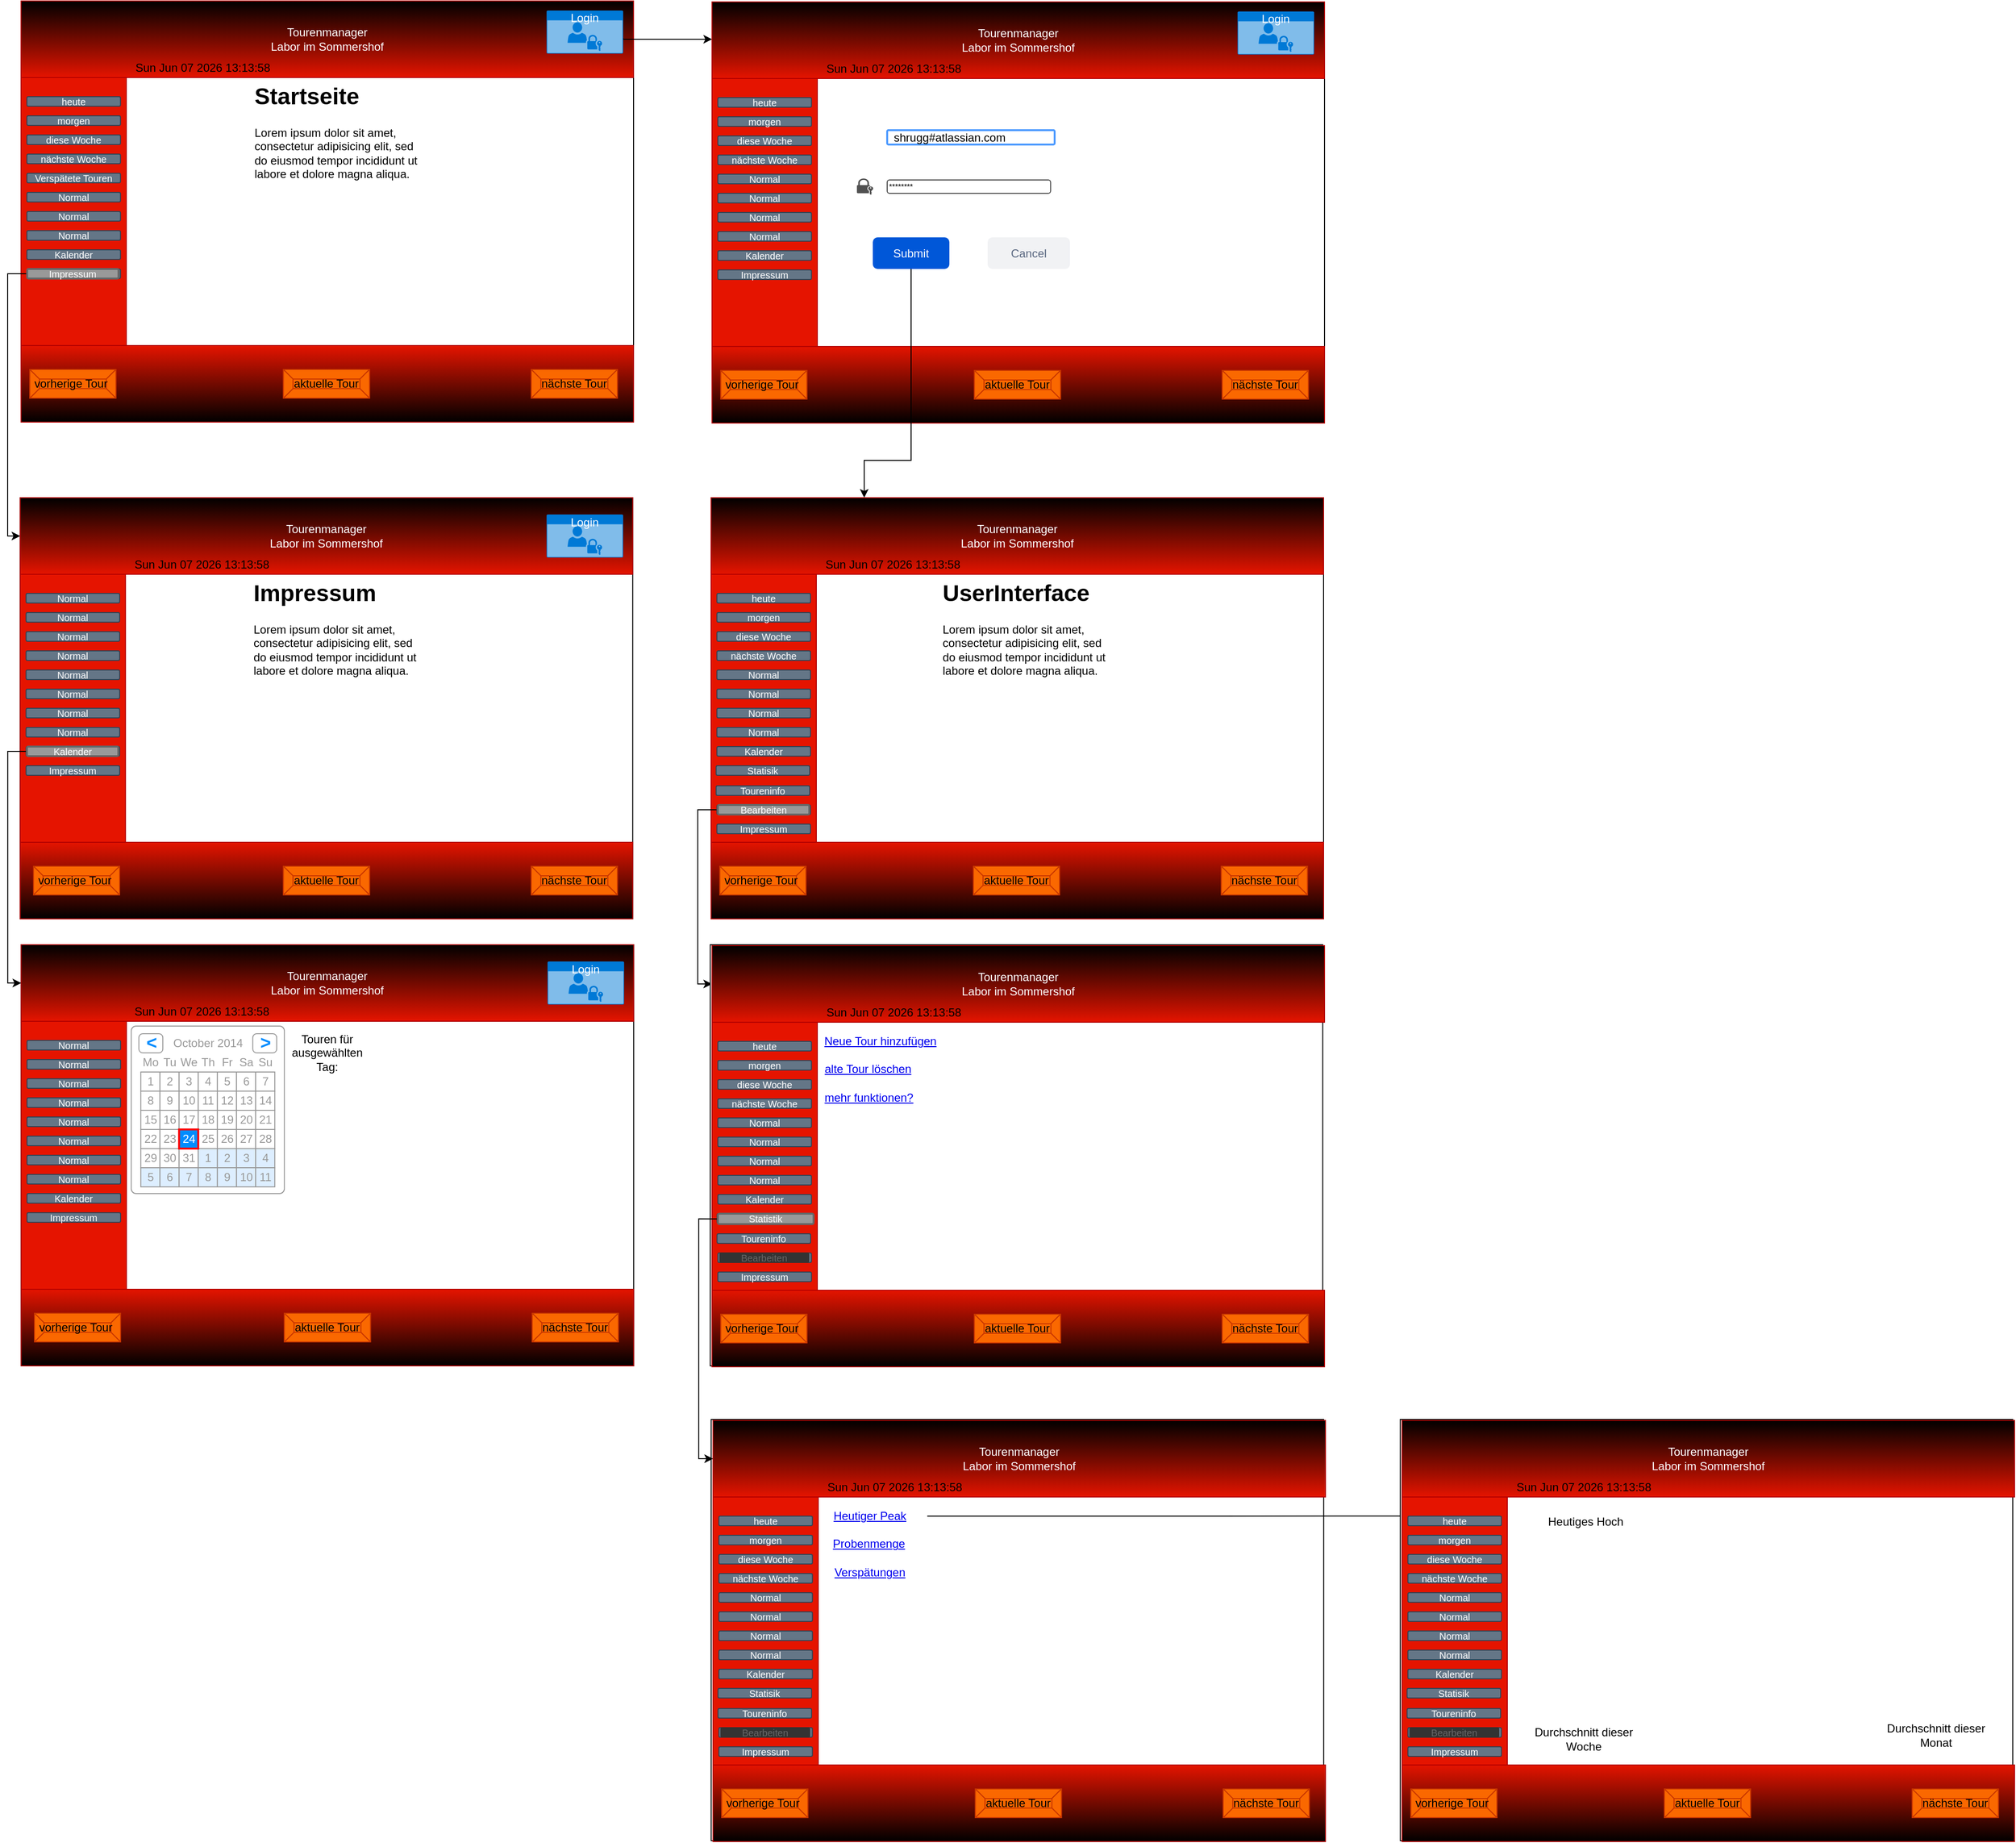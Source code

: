 <mxfile version="22.0.4" type="github">
  <diagram name="Seite-1" id="GeBbiCZaUU-AVBQAe2V_">
    <mxGraphModel dx="2307" dy="2158" grid="1" gridSize="10" guides="1" tooltips="1" connect="1" arrows="1" fold="1" page="1" pageScale="1" pageWidth="827" pageHeight="1169" math="0" shadow="0">
      <root>
        <mxCell id="0" />
        <mxCell id="1" parent="0" />
        <mxCell id="oHk_t3ITWpKBYCBSS9P0-1" value="" style="rounded=0;whiteSpace=wrap;html=1;gradientColor=none;" parent="1" vertex="1">
          <mxGeometry x="80" y="120" width="640" height="440" as="geometry" />
        </mxCell>
        <mxCell id="oHk_t3ITWpKBYCBSS9P0-2" value="Tourenmanager&lt;br&gt;Labor im Sommershof" style="rounded=0;whiteSpace=wrap;html=1;fillColor=#e51400;strokeColor=#B20000;fontColor=#ffffff;gradientColor=default;gradientDirection=north;" parent="1" vertex="1">
          <mxGeometry x="80" y="120" width="640" height="80" as="geometry" />
        </mxCell>
        <mxCell id="oHk_t3ITWpKBYCBSS9P0-3" value="" style="rounded=0;whiteSpace=wrap;html=1;fillColor=#e51400;fontColor=#ffffff;strokeColor=#B20000;gradientColor=default;" parent="1" vertex="1">
          <mxGeometry x="80" y="480" width="640" height="80" as="geometry" />
        </mxCell>
        <mxCell id="oHk_t3ITWpKBYCBSS9P0-4" value="" style="rounded=0;whiteSpace=wrap;html=1;fillColor=#e51400;fontColor=#ffffff;strokeColor=#B20000;" parent="1" vertex="1">
          <mxGeometry x="80" y="200" width="110" height="280" as="geometry" />
        </mxCell>
        <mxCell id="oHk_t3ITWpKBYCBSS9P0-5" value="heute" style="rounded=1;html=1;shadow=0;dashed=0;whiteSpace=wrap;fontSize=10;fillColor=#647687;align=center;strokeColor=#314354;fontColor=#ffffff;" parent="1" vertex="1">
          <mxGeometry x="86.13" y="220" width="97.75" height="10" as="geometry" />
        </mxCell>
        <mxCell id="oHk_t3ITWpKBYCBSS9P0-6" value="morgen" style="rounded=1;html=1;shadow=0;dashed=0;whiteSpace=wrap;fontSize=10;fillColor=#647687;align=center;strokeColor=#314354;fontColor=#ffffff;" parent="1" vertex="1">
          <mxGeometry x="86.13" y="240" width="97.75" height="10" as="geometry" />
        </mxCell>
        <mxCell id="oHk_t3ITWpKBYCBSS9P0-7" value="nächste Woche" style="rounded=1;html=1;shadow=0;dashed=0;whiteSpace=wrap;fontSize=10;fillColor=#647687;align=center;strokeColor=#314354;fontColor=#ffffff;" parent="1" vertex="1">
          <mxGeometry x="86.13" y="280" width="97.75" height="10" as="geometry" />
        </mxCell>
        <mxCell id="oHk_t3ITWpKBYCBSS9P0-8" value="diese Woche" style="rounded=1;html=1;shadow=0;dashed=0;whiteSpace=wrap;fontSize=10;fillColor=#647687;align=center;strokeColor=#314354;fontColor=#ffffff;" parent="1" vertex="1">
          <mxGeometry x="86.13" y="260" width="97.75" height="10" as="geometry" />
        </mxCell>
        <mxCell id="oHk_t3ITWpKBYCBSS9P0-12" value="Verspätete Touren" style="rounded=1;html=1;shadow=0;dashed=0;whiteSpace=wrap;fontSize=10;fillColor=#647687;align=center;strokeColor=#314354;fontColor=#ffffff;" parent="1" vertex="1">
          <mxGeometry x="86.13" y="300" width="97.75" height="10" as="geometry" />
        </mxCell>
        <mxCell id="oHk_t3ITWpKBYCBSS9P0-13" value="Normal" style="rounded=1;html=1;shadow=0;dashed=0;whiteSpace=wrap;fontSize=10;fillColor=#647687;align=center;strokeColor=#314354;fontColor=#ffffff;" parent="1" vertex="1">
          <mxGeometry x="86.13" y="320" width="97.75" height="10" as="geometry" />
        </mxCell>
        <mxCell id="oHk_t3ITWpKBYCBSS9P0-14" value="Normal" style="rounded=1;html=1;shadow=0;dashed=0;whiteSpace=wrap;fontSize=10;fillColor=#647687;align=center;strokeColor=#314354;fontColor=#ffffff;" parent="1" vertex="1">
          <mxGeometry x="86.13" y="340" width="97.75" height="10" as="geometry" />
        </mxCell>
        <mxCell id="oHk_t3ITWpKBYCBSS9P0-15" value="Normal" style="rounded=1;html=1;shadow=0;dashed=0;whiteSpace=wrap;fontSize=10;fillColor=#647687;align=center;strokeColor=#314354;fontColor=#ffffff;" parent="1" vertex="1">
          <mxGeometry x="86.13" y="360" width="97.75" height="10" as="geometry" />
        </mxCell>
        <mxCell id="oHk_t3ITWpKBYCBSS9P0-141" style="edgeStyle=orthogonalEdgeStyle;rounded=0;orthogonalLoop=1;jettySize=auto;html=1;exitX=0;exitY=0.25;exitDx=0;exitDy=0;entryX=0;entryY=0.5;entryDx=0;entryDy=0;" parent="1" source="oHk_t3ITWpKBYCBSS9P0-16" target="oHk_t3ITWpKBYCBSS9P0-27" edge="1">
          <mxGeometry relative="1" as="geometry">
            <Array as="points">
              <mxPoint x="86" y="405" />
              <mxPoint x="66" y="405" />
              <mxPoint x="66" y="679" />
            </Array>
          </mxGeometry>
        </mxCell>
        <mxCell id="oHk_t3ITWpKBYCBSS9P0-16" value="Impressum" style="rounded=1;html=1;shadow=0;dashed=0;whiteSpace=wrap;fontSize=10;fillColor=#647687;align=center;strokeColor=#314354;fontColor=#ffffff;" parent="1" vertex="1">
          <mxGeometry x="86.13" y="400" width="97.75" height="10" as="geometry" />
        </mxCell>
        <mxCell id="oHk_t3ITWpKBYCBSS9P0-17" value="Kalender" style="rounded=1;html=1;shadow=0;dashed=0;whiteSpace=wrap;fontSize=10;fillColor=#647687;align=center;strokeColor=#314354;fontColor=#ffffff;" parent="1" vertex="1">
          <mxGeometry x="86.13" y="380" width="97.75" height="10" as="geometry" />
        </mxCell>
        <mxCell id="oHk_t3ITWpKBYCBSS9P0-19" value="vorherige Tour&lt;span style=&quot;white-space: pre;&quot;&gt;&#x9;&lt;/span&gt;" style="labelPosition=center;verticalLabelPosition=middle;align=center;html=1;shape=mxgraph.basic.button;dx=10;whiteSpace=wrap;fillColor=#fa6800;fontColor=#000000;strokeColor=#C73500;" parent="1" vertex="1">
          <mxGeometry x="83.01" y="1014" width="90" height="30" as="geometry" />
        </mxCell>
        <mxCell id="oHk_t3ITWpKBYCBSS9P0-20" value="aktuelle Tour" style="labelPosition=center;verticalLabelPosition=middle;align=center;html=1;shape=mxgraph.basic.button;dx=10;whiteSpace=wrap;fillColor=#fa6800;fontColor=#000000;strokeColor=#C73500;" parent="1" vertex="1">
          <mxGeometry x="344.13" y="1014" width="90" height="30" as="geometry" />
        </mxCell>
        <mxCell id="oHk_t3ITWpKBYCBSS9P0-21" value="nächste Tour" style="labelPosition=center;verticalLabelPosition=middle;align=center;html=1;shape=mxgraph.basic.button;dx=10;whiteSpace=wrap;fillColor=#fa6800;fontColor=#000000;strokeColor=#C73500;" parent="1" vertex="1">
          <mxGeometry x="603.13" y="1014" width="90" height="30" as="geometry" />
        </mxCell>
        <mxCell id="oHk_t3ITWpKBYCBSS9P0-22" value="Login" style="html=1;whiteSpace=wrap;strokeColor=none;fillColor=#0079D6;labelPosition=center;verticalLabelPosition=middle;verticalAlign=top;align=center;fontSize=12;outlineConnect=0;spacingTop=-6;fontColor=#FFFFFF;sketch=0;shape=mxgraph.sitemap.login;" parent="1" vertex="1">
          <mxGeometry x="619.13" y="646.5" width="80" height="45" as="geometry" />
        </mxCell>
        <mxCell id="oHk_t3ITWpKBYCBSS9P0-24" value="&lt;h1&gt;Heading&lt;/h1&gt;&lt;p&gt;Lorem ipsum dolor sit amet, consectetur adipisicing elit, sed do eiusmod tempor incididunt ut labore et dolore magna aliqua.&lt;/p&gt;" style="text;html=1;strokeColor=none;fillColor=none;spacing=5;spacingTop=-20;whiteSpace=wrap;overflow=hidden;rounded=0;" parent="1" vertex="1">
          <mxGeometry x="308.13" y="709" width="190" height="120" as="geometry" />
        </mxCell>
        <mxCell id="oHk_t3ITWpKBYCBSS9P0-26" value="" style="rounded=0;whiteSpace=wrap;html=1;gradientColor=none;" parent="1" vertex="1">
          <mxGeometry x="79.13" y="639" width="640" height="440" as="geometry" />
        </mxCell>
        <mxCell id="oHk_t3ITWpKBYCBSS9P0-27" value="Tourenmanager&lt;br&gt;Labor im Sommershof" style="rounded=0;whiteSpace=wrap;html=1;fillColor=#e51400;strokeColor=#B20000;fontColor=#ffffff;gradientColor=default;gradientDirection=north;" parent="1" vertex="1">
          <mxGeometry x="79.13" y="639" width="640" height="80" as="geometry" />
        </mxCell>
        <mxCell id="oHk_t3ITWpKBYCBSS9P0-28" value="" style="rounded=0;whiteSpace=wrap;html=1;fillColor=#e51400;fontColor=#ffffff;strokeColor=#B20000;gradientColor=default;" parent="1" vertex="1">
          <mxGeometry x="79.13" y="999" width="640" height="80" as="geometry" />
        </mxCell>
        <mxCell id="oHk_t3ITWpKBYCBSS9P0-29" value="" style="rounded=0;whiteSpace=wrap;html=1;fillColor=#e51400;fontColor=#ffffff;strokeColor=#B20000;" parent="1" vertex="1">
          <mxGeometry x="79.13" y="719" width="110" height="280" as="geometry" />
        </mxCell>
        <mxCell id="oHk_t3ITWpKBYCBSS9P0-30" value="Normal" style="rounded=1;html=1;shadow=0;dashed=0;whiteSpace=wrap;fontSize=10;fillColor=#647687;align=center;strokeColor=#314354;fontColor=#ffffff;" parent="1" vertex="1">
          <mxGeometry x="85.26" y="739" width="97.75" height="10" as="geometry" />
        </mxCell>
        <mxCell id="oHk_t3ITWpKBYCBSS9P0-31" value="Normal" style="rounded=1;html=1;shadow=0;dashed=0;whiteSpace=wrap;fontSize=10;fillColor=#647687;align=center;strokeColor=#314354;fontColor=#ffffff;" parent="1" vertex="1">
          <mxGeometry x="85.26" y="759" width="97.75" height="10" as="geometry" />
        </mxCell>
        <mxCell id="oHk_t3ITWpKBYCBSS9P0-32" value="Normal" style="rounded=1;html=1;shadow=0;dashed=0;whiteSpace=wrap;fontSize=10;fillColor=#647687;align=center;strokeColor=#314354;fontColor=#ffffff;" parent="1" vertex="1">
          <mxGeometry x="85.26" y="799" width="97.75" height="10" as="geometry" />
        </mxCell>
        <mxCell id="oHk_t3ITWpKBYCBSS9P0-33" value="Normal" style="rounded=1;html=1;shadow=0;dashed=0;whiteSpace=wrap;fontSize=10;fillColor=#647687;align=center;strokeColor=#314354;fontColor=#ffffff;" parent="1" vertex="1">
          <mxGeometry x="85.26" y="779" width="97.75" height="10" as="geometry" />
        </mxCell>
        <mxCell id="oHk_t3ITWpKBYCBSS9P0-34" value="Normal" style="rounded=1;html=1;shadow=0;dashed=0;whiteSpace=wrap;fontSize=10;fillColor=#647687;align=center;strokeColor=#314354;fontColor=#ffffff;" parent="1" vertex="1">
          <mxGeometry x="85.26" y="819" width="97.75" height="10" as="geometry" />
        </mxCell>
        <mxCell id="oHk_t3ITWpKBYCBSS9P0-35" value="Normal" style="rounded=1;html=1;shadow=0;dashed=0;whiteSpace=wrap;fontSize=10;fillColor=#647687;align=center;strokeColor=#314354;fontColor=#ffffff;" parent="1" vertex="1">
          <mxGeometry x="85.26" y="839" width="97.75" height="10" as="geometry" />
        </mxCell>
        <mxCell id="oHk_t3ITWpKBYCBSS9P0-36" value="Normal" style="rounded=1;html=1;shadow=0;dashed=0;whiteSpace=wrap;fontSize=10;fillColor=#647687;align=center;strokeColor=#314354;fontColor=#ffffff;" parent="1" vertex="1">
          <mxGeometry x="85.26" y="859" width="97.75" height="10" as="geometry" />
        </mxCell>
        <mxCell id="oHk_t3ITWpKBYCBSS9P0-37" value="Normal" style="rounded=1;html=1;shadow=0;dashed=0;whiteSpace=wrap;fontSize=10;fillColor=#647687;align=center;strokeColor=#314354;fontColor=#ffffff;" parent="1" vertex="1">
          <mxGeometry x="85.26" y="879" width="97.75" height="10" as="geometry" />
        </mxCell>
        <mxCell id="oHk_t3ITWpKBYCBSS9P0-38" value="Impressum" style="rounded=1;html=1;shadow=0;dashed=0;whiteSpace=wrap;fontSize=10;fillColor=#647687;align=center;strokeColor=#314354;fontColor=#ffffff;" parent="1" vertex="1">
          <mxGeometry x="85.26" y="919" width="97.75" height="10" as="geometry" />
        </mxCell>
        <mxCell id="oHk_t3ITWpKBYCBSS9P0-39" value="Kalender" style="rounded=1;html=1;shadow=0;dashed=0;whiteSpace=wrap;fontSize=10;fillColor=#647687;align=center;strokeColor=#314354;fontColor=#ffffff;" parent="1" vertex="1">
          <mxGeometry x="85.26" y="899" width="97.75" height="10" as="geometry" />
        </mxCell>
        <mxCell id="oHk_t3ITWpKBYCBSS9P0-40" value="vorherige Tour&lt;span style=&quot;white-space: pre;&quot;&gt;&#x9;&lt;/span&gt;" style="labelPosition=center;verticalLabelPosition=middle;align=center;html=1;shape=mxgraph.basic.button;dx=10;whiteSpace=wrap;fillColor=#fa6800;fontColor=#000000;strokeColor=#C73500;" parent="1" vertex="1">
          <mxGeometry x="93.01" y="1024" width="90" height="30" as="geometry" />
        </mxCell>
        <mxCell id="oHk_t3ITWpKBYCBSS9P0-41" value="aktuelle Tour" style="labelPosition=center;verticalLabelPosition=middle;align=center;html=1;shape=mxgraph.basic.button;dx=10;whiteSpace=wrap;fillColor=#fa6800;fontColor=#000000;strokeColor=#C73500;" parent="1" vertex="1">
          <mxGeometry x="354.13" y="1024" width="90" height="30" as="geometry" />
        </mxCell>
        <mxCell id="oHk_t3ITWpKBYCBSS9P0-42" value="nächste Tour" style="labelPosition=center;verticalLabelPosition=middle;align=center;html=1;shape=mxgraph.basic.button;dx=10;whiteSpace=wrap;fillColor=#fa6800;fontColor=#000000;strokeColor=#C73500;" parent="1" vertex="1">
          <mxGeometry x="613.13" y="1024" width="90" height="30" as="geometry" />
        </mxCell>
        <mxCell id="oHk_t3ITWpKBYCBSS9P0-43" value="Login" style="html=1;whiteSpace=wrap;strokeColor=none;fillColor=#0079D6;labelPosition=center;verticalLabelPosition=middle;verticalAlign=top;align=center;fontSize=12;outlineConnect=0;spacingTop=-6;fontColor=#FFFFFF;sketch=0;shape=mxgraph.sitemap.login;" parent="1" vertex="1">
          <mxGeometry x="629.13" y="656.5" width="80" height="45" as="geometry" />
        </mxCell>
        <mxCell id="oHk_t3ITWpKBYCBSS9P0-44" value="&lt;h1&gt;Impressum&lt;/h1&gt;&lt;p&gt;Lorem ipsum dolor sit amet, consectetur adipisicing elit, sed do eiusmod tempor incididunt ut labore et dolore magna aliqua.&lt;/p&gt;" style="text;html=1;strokeColor=none;fillColor=none;spacing=5;spacingTop=-20;whiteSpace=wrap;overflow=hidden;rounded=0;" parent="1" vertex="1">
          <mxGeometry x="318.13" y="719" width="190" height="120" as="geometry" />
        </mxCell>
        <mxCell id="oHk_t3ITWpKBYCBSS9P0-142" value="&lt;h1&gt;Startseite&lt;/h1&gt;&lt;p&gt;Lorem ipsum dolor sit amet, consectetur adipisicing elit, sed do eiusmod tempor incididunt ut labore et dolore magna aliqua.&lt;/p&gt;" style="text;html=1;strokeColor=none;fillColor=none;spacing=5;spacingTop=-20;whiteSpace=wrap;overflow=hidden;rounded=0;" parent="1" vertex="1">
          <mxGeometry x="319" y="200" width="190" height="120" as="geometry" />
        </mxCell>
        <mxCell id="oHk_t3ITWpKBYCBSS9P0-143" value="vorherige Tour&lt;span style=&quot;white-space: pre;&quot;&gt;&#x9;&lt;/span&gt;" style="labelPosition=center;verticalLabelPosition=middle;align=center;html=1;shape=mxgraph.basic.button;dx=10;whiteSpace=wrap;fillColor=#fa6800;fontColor=#000000;strokeColor=#C73500;" parent="1" vertex="1">
          <mxGeometry x="89.14" y="505" width="90" height="30" as="geometry" />
        </mxCell>
        <mxCell id="oHk_t3ITWpKBYCBSS9P0-144" value="aktuelle Tour" style="labelPosition=center;verticalLabelPosition=middle;align=center;html=1;shape=mxgraph.basic.button;dx=10;whiteSpace=wrap;fillColor=#fa6800;fontColor=#000000;strokeColor=#C73500;" parent="1" vertex="1">
          <mxGeometry x="354.13" y="505" width="90" height="30" as="geometry" />
        </mxCell>
        <mxCell id="oHk_t3ITWpKBYCBSS9P0-145" value="nächste Tour" style="labelPosition=center;verticalLabelPosition=middle;align=center;html=1;shape=mxgraph.basic.button;dx=10;whiteSpace=wrap;fillColor=#fa6800;fontColor=#000000;strokeColor=#C73500;" parent="1" vertex="1">
          <mxGeometry x="613.13" y="505" width="90" height="30" as="geometry" />
        </mxCell>
        <mxCell id="oHk_t3ITWpKBYCBSS9P0-146" value="Impressum" style="rounded=1;html=1;shadow=0;dashed=0;whiteSpace=wrap;fontSize=10;fillColor=#999999;align=center;strokeColor=#666666;fontColor=#ffffff;strokeWidth=2;" parent="1" vertex="1">
          <mxGeometry x="86.39" y="400" width="95.5" height="10" as="geometry" />
        </mxCell>
        <mxCell id="oHk_t3ITWpKBYCBSS9P0-252" style="edgeStyle=orthogonalEdgeStyle;rounded=0;orthogonalLoop=1;jettySize=auto;html=1;entryX=0;entryY=0.5;entryDx=0;entryDy=0;" parent="1" edge="1">
          <mxGeometry relative="1" as="geometry">
            <mxPoint x="709.13" y="159" as="sourcePoint" />
            <mxPoint x="802" y="160" as="targetPoint" />
            <Array as="points">
              <mxPoint x="709" y="160" />
            </Array>
          </mxGeometry>
        </mxCell>
        <mxCell id="oHk_t3ITWpKBYCBSS9P0-147" value="Login" style="html=1;whiteSpace=wrap;strokeColor=none;fillColor=#0079D6;labelPosition=center;verticalLabelPosition=middle;verticalAlign=top;align=center;fontSize=12;outlineConnect=0;spacingTop=-6;fontColor=#FFFFFF;sketch=0;shape=mxgraph.sitemap.login;" parent="1" vertex="1">
          <mxGeometry x="629.13" y="130" width="80" height="45" as="geometry" />
        </mxCell>
        <mxCell id="oHk_t3ITWpKBYCBSS9P0-148" value="vorherige Tour&lt;span style=&quot;white-space: pre;&quot;&gt;&#x9;&lt;/span&gt;" style="labelPosition=center;verticalLabelPosition=middle;align=center;html=1;shape=mxgraph.basic.button;dx=10;whiteSpace=wrap;fillColor=#fa6800;fontColor=#000000;strokeColor=#C73500;" parent="1" vertex="1">
          <mxGeometry x="84.01" y="1481" width="90" height="30" as="geometry" />
        </mxCell>
        <mxCell id="oHk_t3ITWpKBYCBSS9P0-149" value="aktuelle Tour" style="labelPosition=center;verticalLabelPosition=middle;align=center;html=1;shape=mxgraph.basic.button;dx=10;whiteSpace=wrap;fillColor=#fa6800;fontColor=#000000;strokeColor=#C73500;" parent="1" vertex="1">
          <mxGeometry x="345.13" y="1481" width="90" height="30" as="geometry" />
        </mxCell>
        <mxCell id="oHk_t3ITWpKBYCBSS9P0-150" value="nächste Tour" style="labelPosition=center;verticalLabelPosition=middle;align=center;html=1;shape=mxgraph.basic.button;dx=10;whiteSpace=wrap;fillColor=#fa6800;fontColor=#000000;strokeColor=#C73500;" parent="1" vertex="1">
          <mxGeometry x="604.13" y="1481" width="90" height="30" as="geometry" />
        </mxCell>
        <mxCell id="oHk_t3ITWpKBYCBSS9P0-151" value="Login" style="html=1;whiteSpace=wrap;strokeColor=none;fillColor=#0079D6;labelPosition=center;verticalLabelPosition=middle;verticalAlign=top;align=center;fontSize=12;outlineConnect=0;spacingTop=-6;fontColor=#FFFFFF;sketch=0;shape=mxgraph.sitemap.login;" parent="1" vertex="1">
          <mxGeometry x="620.13" y="1113.5" width="80" height="45" as="geometry" />
        </mxCell>
        <mxCell id="oHk_t3ITWpKBYCBSS9P0-152" value="&lt;h1&gt;Heading&lt;/h1&gt;&lt;p&gt;Lorem ipsum dolor sit amet, consectetur adipisicing elit, sed do eiusmod tempor incididunt ut labore et dolore magna aliqua.&lt;/p&gt;" style="text;html=1;strokeColor=none;fillColor=none;spacing=5;spacingTop=-20;whiteSpace=wrap;overflow=hidden;rounded=0;" parent="1" vertex="1">
          <mxGeometry x="309.13" y="1176" width="190" height="120" as="geometry" />
        </mxCell>
        <mxCell id="oHk_t3ITWpKBYCBSS9P0-153" value="" style="rounded=0;whiteSpace=wrap;html=1;gradientColor=none;" parent="1" vertex="1">
          <mxGeometry x="80.13" y="1106" width="640" height="440" as="geometry" />
        </mxCell>
        <mxCell id="oHk_t3ITWpKBYCBSS9P0-154" value="Tourenmanager&lt;br&gt;Labor im Sommershof" style="rounded=0;whiteSpace=wrap;html=1;fillColor=#e51400;strokeColor=#B20000;fontColor=#ffffff;gradientColor=default;gradientDirection=north;" parent="1" vertex="1">
          <mxGeometry x="80.13" y="1106" width="640" height="80" as="geometry" />
        </mxCell>
        <mxCell id="oHk_t3ITWpKBYCBSS9P0-155" value="" style="rounded=0;whiteSpace=wrap;html=1;fillColor=#e51400;fontColor=#ffffff;strokeColor=#B20000;gradientColor=default;" parent="1" vertex="1">
          <mxGeometry x="80.13" y="1466" width="640" height="80" as="geometry" />
        </mxCell>
        <mxCell id="oHk_t3ITWpKBYCBSS9P0-156" value="" style="rounded=0;whiteSpace=wrap;html=1;fillColor=#e51400;fontColor=#ffffff;strokeColor=#B20000;" parent="1" vertex="1">
          <mxGeometry x="80.13" y="1186" width="110" height="280" as="geometry" />
        </mxCell>
        <mxCell id="oHk_t3ITWpKBYCBSS9P0-157" value="Normal" style="rounded=1;html=1;shadow=0;dashed=0;whiteSpace=wrap;fontSize=10;fillColor=#647687;align=center;strokeColor=#314354;fontColor=#ffffff;" parent="1" vertex="1">
          <mxGeometry x="86.26" y="1206" width="97.75" height="10" as="geometry" />
        </mxCell>
        <mxCell id="oHk_t3ITWpKBYCBSS9P0-158" value="Normal" style="rounded=1;html=1;shadow=0;dashed=0;whiteSpace=wrap;fontSize=10;fillColor=#647687;align=center;strokeColor=#314354;fontColor=#ffffff;" parent="1" vertex="1">
          <mxGeometry x="86.26" y="1226" width="97.75" height="10" as="geometry" />
        </mxCell>
        <mxCell id="oHk_t3ITWpKBYCBSS9P0-159" value="Normal" style="rounded=1;html=1;shadow=0;dashed=0;whiteSpace=wrap;fontSize=10;fillColor=#647687;align=center;strokeColor=#314354;fontColor=#ffffff;" parent="1" vertex="1">
          <mxGeometry x="86.26" y="1266" width="97.75" height="10" as="geometry" />
        </mxCell>
        <mxCell id="oHk_t3ITWpKBYCBSS9P0-160" value="Normal" style="rounded=1;html=1;shadow=0;dashed=0;whiteSpace=wrap;fontSize=10;fillColor=#647687;align=center;strokeColor=#314354;fontColor=#ffffff;" parent="1" vertex="1">
          <mxGeometry x="86.26" y="1246" width="97.75" height="10" as="geometry" />
        </mxCell>
        <mxCell id="oHk_t3ITWpKBYCBSS9P0-161" value="Normal" style="rounded=1;html=1;shadow=0;dashed=0;whiteSpace=wrap;fontSize=10;fillColor=#647687;align=center;strokeColor=#314354;fontColor=#ffffff;" parent="1" vertex="1">
          <mxGeometry x="86.26" y="1286" width="97.75" height="10" as="geometry" />
        </mxCell>
        <mxCell id="oHk_t3ITWpKBYCBSS9P0-162" value="Normal" style="rounded=1;html=1;shadow=0;dashed=0;whiteSpace=wrap;fontSize=10;fillColor=#647687;align=center;strokeColor=#314354;fontColor=#ffffff;" parent="1" vertex="1">
          <mxGeometry x="86.26" y="1306" width="97.75" height="10" as="geometry" />
        </mxCell>
        <mxCell id="oHk_t3ITWpKBYCBSS9P0-163" value="Normal" style="rounded=1;html=1;shadow=0;dashed=0;whiteSpace=wrap;fontSize=10;fillColor=#647687;align=center;strokeColor=#314354;fontColor=#ffffff;" parent="1" vertex="1">
          <mxGeometry x="86.26" y="1326" width="97.75" height="10" as="geometry" />
        </mxCell>
        <mxCell id="oHk_t3ITWpKBYCBSS9P0-164" value="Normal" style="rounded=1;html=1;shadow=0;dashed=0;whiteSpace=wrap;fontSize=10;fillColor=#647687;align=center;strokeColor=#314354;fontColor=#ffffff;" parent="1" vertex="1">
          <mxGeometry x="86.26" y="1346" width="97.75" height="10" as="geometry" />
        </mxCell>
        <mxCell id="oHk_t3ITWpKBYCBSS9P0-165" value="Impressum" style="rounded=1;html=1;shadow=0;dashed=0;whiteSpace=wrap;fontSize=10;fillColor=#647687;align=center;strokeColor=#314354;fontColor=#ffffff;" parent="1" vertex="1">
          <mxGeometry x="86.26" y="1386" width="97.75" height="10" as="geometry" />
        </mxCell>
        <mxCell id="oHk_t3ITWpKBYCBSS9P0-166" value="Kalender" style="rounded=1;html=1;shadow=0;dashed=0;whiteSpace=wrap;fontSize=10;fillColor=#647687;align=center;strokeColor=#314354;fontColor=#ffffff;" parent="1" vertex="1">
          <mxGeometry x="86.26" y="1366" width="97.75" height="10" as="geometry" />
        </mxCell>
        <mxCell id="oHk_t3ITWpKBYCBSS9P0-167" value="vorherige Tour&lt;span style=&quot;white-space: pre;&quot;&gt;&#x9;&lt;/span&gt;" style="labelPosition=center;verticalLabelPosition=middle;align=center;html=1;shape=mxgraph.basic.button;dx=10;whiteSpace=wrap;fillColor=#fa6800;fontColor=#000000;strokeColor=#C73500;" parent="1" vertex="1">
          <mxGeometry x="94.01" y="1491" width="90" height="30" as="geometry" />
        </mxCell>
        <mxCell id="oHk_t3ITWpKBYCBSS9P0-168" value="aktuelle Tour" style="labelPosition=center;verticalLabelPosition=middle;align=center;html=1;shape=mxgraph.basic.button;dx=10;whiteSpace=wrap;fillColor=#fa6800;fontColor=#000000;strokeColor=#C73500;" parent="1" vertex="1">
          <mxGeometry x="355.13" y="1491" width="90" height="30" as="geometry" />
        </mxCell>
        <mxCell id="oHk_t3ITWpKBYCBSS9P0-169" value="nächste Tour" style="labelPosition=center;verticalLabelPosition=middle;align=center;html=1;shape=mxgraph.basic.button;dx=10;whiteSpace=wrap;fillColor=#fa6800;fontColor=#000000;strokeColor=#C73500;" parent="1" vertex="1">
          <mxGeometry x="614.13" y="1491" width="90" height="30" as="geometry" />
        </mxCell>
        <mxCell id="oHk_t3ITWpKBYCBSS9P0-170" value="Login" style="html=1;whiteSpace=wrap;strokeColor=none;fillColor=#0079D6;labelPosition=center;verticalLabelPosition=middle;verticalAlign=top;align=center;fontSize=12;outlineConnect=0;spacingTop=-6;fontColor=#FFFFFF;sketch=0;shape=mxgraph.sitemap.login;" parent="1" vertex="1">
          <mxGeometry x="630.13" y="1123.5" width="80" height="45" as="geometry" />
        </mxCell>
        <mxCell id="oHk_t3ITWpKBYCBSS9P0-173" style="edgeStyle=orthogonalEdgeStyle;rounded=0;orthogonalLoop=1;jettySize=auto;html=1;exitX=0;exitY=0.5;exitDx=0;exitDy=0;entryX=0;entryY=0.5;entryDx=0;entryDy=0;" parent="1" source="oHk_t3ITWpKBYCBSS9P0-172" target="oHk_t3ITWpKBYCBSS9P0-154" edge="1">
          <mxGeometry relative="1" as="geometry" />
        </mxCell>
        <mxCell id="oHk_t3ITWpKBYCBSS9P0-172" value="Kalender" style="rounded=1;html=1;shadow=0;dashed=0;whiteSpace=wrap;fontSize=10;fillColor=#999999;align=center;strokeColor=#666666;fontColor=#ffffff;strokeWidth=2;" parent="1" vertex="1">
          <mxGeometry x="86.13" y="899" width="95.5" height="10" as="geometry" />
        </mxCell>
        <mxCell id="oHk_t3ITWpKBYCBSS9P0-174" value="" style="strokeWidth=1;shadow=0;dashed=0;align=center;html=1;shape=mxgraph.mockup.forms.rrect;rSize=5;strokeColor=#999999;fillColor=#ffffff;" parent="1" vertex="1">
          <mxGeometry x="195.13" y="1191" width="160" height="175" as="geometry" />
        </mxCell>
        <mxCell id="oHk_t3ITWpKBYCBSS9P0-175" value="October 2014" style="strokeWidth=1;shadow=0;dashed=0;align=center;html=1;shape=mxgraph.mockup.forms.anchor;fontColor=#999999;" parent="oHk_t3ITWpKBYCBSS9P0-174" vertex="1">
          <mxGeometry x="30" y="8" width="100" height="20" as="geometry" />
        </mxCell>
        <mxCell id="oHk_t3ITWpKBYCBSS9P0-176" value="&lt;" style="strokeWidth=1;shadow=0;dashed=0;align=center;html=1;shape=mxgraph.mockup.forms.rrect;rSize=4;strokeColor=#999999;fontColor=#008cff;fontSize=19;fontStyle=1;" parent="oHk_t3ITWpKBYCBSS9P0-174" vertex="1">
          <mxGeometry x="8" y="8" width="25" height="20" as="geometry" />
        </mxCell>
        <mxCell id="oHk_t3ITWpKBYCBSS9P0-177" value="&gt;" style="strokeWidth=1;shadow=0;dashed=0;align=center;html=1;shape=mxgraph.mockup.forms.rrect;rSize=4;strokeColor=#999999;fontColor=#008cff;fontSize=19;fontStyle=1;" parent="oHk_t3ITWpKBYCBSS9P0-174" vertex="1">
          <mxGeometry x="127" y="8" width="25" height="20" as="geometry" />
        </mxCell>
        <mxCell id="oHk_t3ITWpKBYCBSS9P0-178" value="Mo" style="strokeWidth=1;shadow=0;dashed=0;align=center;html=1;shape=mxgraph.mockup.forms.anchor;fontColor=#999999;" parent="oHk_t3ITWpKBYCBSS9P0-174" vertex="1">
          <mxGeometry x="10" y="28" width="20" height="20" as="geometry" />
        </mxCell>
        <mxCell id="oHk_t3ITWpKBYCBSS9P0-179" value="Tu" style="strokeWidth=1;shadow=0;dashed=0;align=center;html=1;shape=mxgraph.mockup.forms.anchor;fontColor=#999999;" parent="oHk_t3ITWpKBYCBSS9P0-174" vertex="1">
          <mxGeometry x="30" y="28" width="20" height="20" as="geometry" />
        </mxCell>
        <mxCell id="oHk_t3ITWpKBYCBSS9P0-180" value="We" style="strokeWidth=1;shadow=0;dashed=0;align=center;html=1;shape=mxgraph.mockup.forms.anchor;fontColor=#999999;" parent="oHk_t3ITWpKBYCBSS9P0-174" vertex="1">
          <mxGeometry x="50" y="28" width="20" height="20" as="geometry" />
        </mxCell>
        <mxCell id="oHk_t3ITWpKBYCBSS9P0-181" value="Th" style="strokeWidth=1;shadow=0;dashed=0;align=center;html=1;shape=mxgraph.mockup.forms.anchor;fontColor=#999999;" parent="oHk_t3ITWpKBYCBSS9P0-174" vertex="1">
          <mxGeometry x="70" y="28" width="20" height="20" as="geometry" />
        </mxCell>
        <mxCell id="oHk_t3ITWpKBYCBSS9P0-182" value="Fr" style="strokeWidth=1;shadow=0;dashed=0;align=center;html=1;shape=mxgraph.mockup.forms.anchor;fontColor=#999999;" parent="oHk_t3ITWpKBYCBSS9P0-174" vertex="1">
          <mxGeometry x="90" y="28" width="20" height="20" as="geometry" />
        </mxCell>
        <mxCell id="oHk_t3ITWpKBYCBSS9P0-183" value="Sa" style="strokeWidth=1;shadow=0;dashed=0;align=center;html=1;shape=mxgraph.mockup.forms.anchor;fontColor=#999999;" parent="oHk_t3ITWpKBYCBSS9P0-174" vertex="1">
          <mxGeometry x="110" y="28" width="20" height="20" as="geometry" />
        </mxCell>
        <mxCell id="oHk_t3ITWpKBYCBSS9P0-184" value="Su" style="strokeWidth=1;shadow=0;dashed=0;align=center;html=1;shape=mxgraph.mockup.forms.anchor;fontColor=#999999;" parent="oHk_t3ITWpKBYCBSS9P0-174" vertex="1">
          <mxGeometry x="130" y="28" width="20" height="20" as="geometry" />
        </mxCell>
        <mxCell id="oHk_t3ITWpKBYCBSS9P0-185" value="1" style="strokeWidth=1;shadow=0;dashed=0;align=center;html=1;shape=mxgraph.mockup.forms.rrect;rSize=0;strokeColor=#999999;fontColor=#999999;" parent="oHk_t3ITWpKBYCBSS9P0-174" vertex="1">
          <mxGeometry x="10" y="48" width="20" height="20" as="geometry" />
        </mxCell>
        <mxCell id="oHk_t3ITWpKBYCBSS9P0-186" value="2" style="strokeWidth=1;shadow=0;dashed=0;align=center;html=1;shape=mxgraph.mockup.forms.rrect;rSize=0;strokeColor=#999999;fontColor=#999999;" parent="oHk_t3ITWpKBYCBSS9P0-174" vertex="1">
          <mxGeometry x="30" y="48" width="20" height="20" as="geometry" />
        </mxCell>
        <mxCell id="oHk_t3ITWpKBYCBSS9P0-187" value="3" style="strokeWidth=1;shadow=0;dashed=0;align=center;html=1;shape=mxgraph.mockup.forms.rrect;rSize=0;strokeColor=#999999;fontColor=#999999;" parent="oHk_t3ITWpKBYCBSS9P0-174" vertex="1">
          <mxGeometry x="50" y="48" width="20" height="20" as="geometry" />
        </mxCell>
        <mxCell id="oHk_t3ITWpKBYCBSS9P0-188" value="4" style="strokeWidth=1;shadow=0;dashed=0;align=center;html=1;shape=mxgraph.mockup.forms.rrect;rSize=0;strokeColor=#999999;fontColor=#999999;" parent="oHk_t3ITWpKBYCBSS9P0-174" vertex="1">
          <mxGeometry x="70" y="48" width="20" height="20" as="geometry" />
        </mxCell>
        <mxCell id="oHk_t3ITWpKBYCBSS9P0-189" value="5" style="strokeWidth=1;shadow=0;dashed=0;align=center;html=1;shape=mxgraph.mockup.forms.rrect;rSize=0;strokeColor=#999999;fontColor=#999999;" parent="oHk_t3ITWpKBYCBSS9P0-174" vertex="1">
          <mxGeometry x="90" y="48" width="20" height="20" as="geometry" />
        </mxCell>
        <mxCell id="oHk_t3ITWpKBYCBSS9P0-190" value="6" style="strokeWidth=1;shadow=0;dashed=0;align=center;html=1;shape=mxgraph.mockup.forms.rrect;rSize=0;strokeColor=#999999;fontColor=#999999;" parent="oHk_t3ITWpKBYCBSS9P0-174" vertex="1">
          <mxGeometry x="110" y="48" width="20" height="20" as="geometry" />
        </mxCell>
        <mxCell id="oHk_t3ITWpKBYCBSS9P0-191" value="7" style="strokeWidth=1;shadow=0;dashed=0;align=center;html=1;shape=mxgraph.mockup.forms.rrect;rSize=0;strokeColor=#999999;fontColor=#999999;" parent="oHk_t3ITWpKBYCBSS9P0-174" vertex="1">
          <mxGeometry x="130" y="48" width="20" height="20" as="geometry" />
        </mxCell>
        <mxCell id="oHk_t3ITWpKBYCBSS9P0-192" value="8" style="strokeWidth=1;shadow=0;dashed=0;align=center;html=1;shape=mxgraph.mockup.forms.rrect;rSize=0;strokeColor=#999999;fontColor=#999999;" parent="oHk_t3ITWpKBYCBSS9P0-174" vertex="1">
          <mxGeometry x="10" y="68" width="20" height="20" as="geometry" />
        </mxCell>
        <mxCell id="oHk_t3ITWpKBYCBSS9P0-193" value="9" style="strokeWidth=1;shadow=0;dashed=0;align=center;html=1;shape=mxgraph.mockup.forms.rrect;rSize=0;strokeColor=#999999;fontColor=#999999;" parent="oHk_t3ITWpKBYCBSS9P0-174" vertex="1">
          <mxGeometry x="30" y="68" width="20" height="20" as="geometry" />
        </mxCell>
        <mxCell id="oHk_t3ITWpKBYCBSS9P0-194" value="10" style="strokeWidth=1;shadow=0;dashed=0;align=center;html=1;shape=mxgraph.mockup.forms.rrect;rSize=0;strokeColor=#999999;fontColor=#999999;" parent="oHk_t3ITWpKBYCBSS9P0-174" vertex="1">
          <mxGeometry x="50" y="68" width="20" height="20" as="geometry" />
        </mxCell>
        <mxCell id="oHk_t3ITWpKBYCBSS9P0-195" value="11" style="strokeWidth=1;shadow=0;dashed=0;align=center;html=1;shape=mxgraph.mockup.forms.rrect;rSize=0;strokeColor=#999999;fontColor=#999999;" parent="oHk_t3ITWpKBYCBSS9P0-174" vertex="1">
          <mxGeometry x="70" y="68" width="20" height="20" as="geometry" />
        </mxCell>
        <mxCell id="oHk_t3ITWpKBYCBSS9P0-196" value="12" style="strokeWidth=1;shadow=0;dashed=0;align=center;html=1;shape=mxgraph.mockup.forms.rrect;rSize=0;strokeColor=#999999;fontColor=#999999;" parent="oHk_t3ITWpKBYCBSS9P0-174" vertex="1">
          <mxGeometry x="90" y="68" width="20" height="20" as="geometry" />
        </mxCell>
        <mxCell id="oHk_t3ITWpKBYCBSS9P0-197" value="13" style="strokeWidth=1;shadow=0;dashed=0;align=center;html=1;shape=mxgraph.mockup.forms.rrect;rSize=0;strokeColor=#999999;fontColor=#999999;" parent="oHk_t3ITWpKBYCBSS9P0-174" vertex="1">
          <mxGeometry x="110" y="68" width="20" height="20" as="geometry" />
        </mxCell>
        <mxCell id="oHk_t3ITWpKBYCBSS9P0-198" value="14" style="strokeWidth=1;shadow=0;dashed=0;align=center;html=1;shape=mxgraph.mockup.forms.rrect;rSize=0;strokeColor=#999999;fontColor=#999999;" parent="oHk_t3ITWpKBYCBSS9P0-174" vertex="1">
          <mxGeometry x="130" y="68" width="20" height="20" as="geometry" />
        </mxCell>
        <mxCell id="oHk_t3ITWpKBYCBSS9P0-199" value="15" style="strokeWidth=1;shadow=0;dashed=0;align=center;html=1;shape=mxgraph.mockup.forms.rrect;rSize=0;strokeColor=#999999;fontColor=#999999;" parent="oHk_t3ITWpKBYCBSS9P0-174" vertex="1">
          <mxGeometry x="10" y="88" width="20" height="20" as="geometry" />
        </mxCell>
        <mxCell id="oHk_t3ITWpKBYCBSS9P0-200" value="16" style="strokeWidth=1;shadow=0;dashed=0;align=center;html=1;shape=mxgraph.mockup.forms.rrect;rSize=0;strokeColor=#999999;fontColor=#999999;" parent="oHk_t3ITWpKBYCBSS9P0-174" vertex="1">
          <mxGeometry x="30" y="88" width="20" height="20" as="geometry" />
        </mxCell>
        <mxCell id="oHk_t3ITWpKBYCBSS9P0-201" value="17" style="strokeWidth=1;shadow=0;dashed=0;align=center;html=1;shape=mxgraph.mockup.forms.rrect;rSize=0;strokeColor=#999999;fontColor=#999999;" parent="oHk_t3ITWpKBYCBSS9P0-174" vertex="1">
          <mxGeometry x="50" y="88" width="20" height="20" as="geometry" />
        </mxCell>
        <mxCell id="oHk_t3ITWpKBYCBSS9P0-202" value="18" style="strokeWidth=1;shadow=0;dashed=0;align=center;html=1;shape=mxgraph.mockup.forms.rrect;rSize=0;strokeColor=#999999;fontColor=#999999;" parent="oHk_t3ITWpKBYCBSS9P0-174" vertex="1">
          <mxGeometry x="70" y="88" width="20" height="20" as="geometry" />
        </mxCell>
        <mxCell id="oHk_t3ITWpKBYCBSS9P0-203" value="19" style="strokeWidth=1;shadow=0;dashed=0;align=center;html=1;shape=mxgraph.mockup.forms.rrect;rSize=0;strokeColor=#999999;fontColor=#999999;" parent="oHk_t3ITWpKBYCBSS9P0-174" vertex="1">
          <mxGeometry x="90" y="88" width="20" height="20" as="geometry" />
        </mxCell>
        <mxCell id="oHk_t3ITWpKBYCBSS9P0-204" value="20" style="strokeWidth=1;shadow=0;dashed=0;align=center;html=1;shape=mxgraph.mockup.forms.rrect;rSize=0;strokeColor=#999999;fontColor=#999999;" parent="oHk_t3ITWpKBYCBSS9P0-174" vertex="1">
          <mxGeometry x="110" y="88" width="20" height="20" as="geometry" />
        </mxCell>
        <mxCell id="oHk_t3ITWpKBYCBSS9P0-205" value="21" style="strokeWidth=1;shadow=0;dashed=0;align=center;html=1;shape=mxgraph.mockup.forms.rrect;rSize=0;strokeColor=#999999;fontColor=#999999;" parent="oHk_t3ITWpKBYCBSS9P0-174" vertex="1">
          <mxGeometry x="130" y="88" width="20" height="20" as="geometry" />
        </mxCell>
        <mxCell id="oHk_t3ITWpKBYCBSS9P0-206" value="22" style="strokeWidth=1;shadow=0;dashed=0;align=center;html=1;shape=mxgraph.mockup.forms.rrect;rSize=0;strokeColor=#999999;fontColor=#999999;" parent="oHk_t3ITWpKBYCBSS9P0-174" vertex="1">
          <mxGeometry x="10" y="108" width="20" height="20" as="geometry" />
        </mxCell>
        <mxCell id="oHk_t3ITWpKBYCBSS9P0-207" value="23" style="strokeWidth=1;shadow=0;dashed=0;align=center;html=1;shape=mxgraph.mockup.forms.rrect;rSize=0;strokeColor=#999999;fontColor=#999999;" parent="oHk_t3ITWpKBYCBSS9P0-174" vertex="1">
          <mxGeometry x="30" y="108" width="20" height="20" as="geometry" />
        </mxCell>
        <mxCell id="oHk_t3ITWpKBYCBSS9P0-208" value="25" style="strokeWidth=1;shadow=0;dashed=0;align=center;html=1;shape=mxgraph.mockup.forms.rrect;rSize=0;strokeColor=#999999;fontColor=#999999;" parent="oHk_t3ITWpKBYCBSS9P0-174" vertex="1">
          <mxGeometry x="70" y="108" width="20" height="20" as="geometry" />
        </mxCell>
        <mxCell id="oHk_t3ITWpKBYCBSS9P0-209" value="26" style="strokeWidth=1;shadow=0;dashed=0;align=center;html=1;shape=mxgraph.mockup.forms.rrect;rSize=0;strokeColor=#999999;fontColor=#999999;" parent="oHk_t3ITWpKBYCBSS9P0-174" vertex="1">
          <mxGeometry x="90" y="108" width="20" height="20" as="geometry" />
        </mxCell>
        <mxCell id="oHk_t3ITWpKBYCBSS9P0-210" value="27" style="strokeWidth=1;shadow=0;dashed=0;align=center;html=1;shape=mxgraph.mockup.forms.rrect;rSize=0;strokeColor=#999999;fontColor=#999999;" parent="oHk_t3ITWpKBYCBSS9P0-174" vertex="1">
          <mxGeometry x="110" y="108" width="20" height="20" as="geometry" />
        </mxCell>
        <mxCell id="oHk_t3ITWpKBYCBSS9P0-211" value="28" style="strokeWidth=1;shadow=0;dashed=0;align=center;html=1;shape=mxgraph.mockup.forms.rrect;rSize=0;strokeColor=#999999;fontColor=#999999;" parent="oHk_t3ITWpKBYCBSS9P0-174" vertex="1">
          <mxGeometry x="130" y="108" width="20" height="20" as="geometry" />
        </mxCell>
        <mxCell id="oHk_t3ITWpKBYCBSS9P0-212" value="29" style="strokeWidth=1;shadow=0;dashed=0;align=center;html=1;shape=mxgraph.mockup.forms.rrect;rSize=0;strokeColor=#999999;fontColor=#999999;" parent="oHk_t3ITWpKBYCBSS9P0-174" vertex="1">
          <mxGeometry x="10" y="128" width="20" height="20" as="geometry" />
        </mxCell>
        <mxCell id="oHk_t3ITWpKBYCBSS9P0-213" value="30" style="strokeWidth=1;shadow=0;dashed=0;align=center;html=1;shape=mxgraph.mockup.forms.rrect;rSize=0;strokeColor=#999999;fontColor=#999999;" parent="oHk_t3ITWpKBYCBSS9P0-174" vertex="1">
          <mxGeometry x="30" y="128" width="20" height="20" as="geometry" />
        </mxCell>
        <mxCell id="oHk_t3ITWpKBYCBSS9P0-214" value="31" style="strokeWidth=1;shadow=0;dashed=0;align=center;html=1;shape=mxgraph.mockup.forms.rrect;rSize=0;strokeColor=#999999;fontColor=#999999;" parent="oHk_t3ITWpKBYCBSS9P0-174" vertex="1">
          <mxGeometry x="50" y="128" width="20" height="20" as="geometry" />
        </mxCell>
        <mxCell id="oHk_t3ITWpKBYCBSS9P0-215" value="1" style="strokeWidth=1;shadow=0;dashed=0;align=center;html=1;shape=mxgraph.mockup.forms.rrect;rSize=0;strokeColor=#999999;fontColor=#999999;fillColor=#ddeeff;" parent="oHk_t3ITWpKBYCBSS9P0-174" vertex="1">
          <mxGeometry x="70" y="128" width="20" height="20" as="geometry" />
        </mxCell>
        <mxCell id="oHk_t3ITWpKBYCBSS9P0-216" value="2" style="strokeWidth=1;shadow=0;dashed=0;align=center;html=1;shape=mxgraph.mockup.forms.rrect;rSize=0;strokeColor=#999999;fontColor=#999999;fillColor=#ddeeff;" parent="oHk_t3ITWpKBYCBSS9P0-174" vertex="1">
          <mxGeometry x="90" y="128" width="20" height="20" as="geometry" />
        </mxCell>
        <mxCell id="oHk_t3ITWpKBYCBSS9P0-217" value="3" style="strokeWidth=1;shadow=0;dashed=0;align=center;html=1;shape=mxgraph.mockup.forms.rrect;rSize=0;strokeColor=#999999;fontColor=#999999;fillColor=#ddeeff;" parent="oHk_t3ITWpKBYCBSS9P0-174" vertex="1">
          <mxGeometry x="110" y="128" width="20" height="20" as="geometry" />
        </mxCell>
        <mxCell id="oHk_t3ITWpKBYCBSS9P0-218" value="4" style="strokeWidth=1;shadow=0;dashed=0;align=center;html=1;shape=mxgraph.mockup.forms.rrect;rSize=0;strokeColor=#999999;fontColor=#999999;fillColor=#ddeeff;" parent="oHk_t3ITWpKBYCBSS9P0-174" vertex="1">
          <mxGeometry x="130" y="128" width="20" height="20" as="geometry" />
        </mxCell>
        <mxCell id="oHk_t3ITWpKBYCBSS9P0-219" value="5" style="strokeWidth=1;shadow=0;dashed=0;align=center;html=1;shape=mxgraph.mockup.forms.rrect;rSize=0;strokeColor=#999999;fontColor=#999999;fillColor=#ddeeff;" parent="oHk_t3ITWpKBYCBSS9P0-174" vertex="1">
          <mxGeometry x="10" y="148" width="20" height="20" as="geometry" />
        </mxCell>
        <mxCell id="oHk_t3ITWpKBYCBSS9P0-220" value="6" style="strokeWidth=1;shadow=0;dashed=0;align=center;html=1;shape=mxgraph.mockup.forms.rrect;rSize=0;strokeColor=#999999;fontColor=#999999;fillColor=#ddeeff;" parent="oHk_t3ITWpKBYCBSS9P0-174" vertex="1">
          <mxGeometry x="30" y="148" width="20" height="20" as="geometry" />
        </mxCell>
        <mxCell id="oHk_t3ITWpKBYCBSS9P0-221" value="7" style="strokeWidth=1;shadow=0;dashed=0;align=center;html=1;shape=mxgraph.mockup.forms.rrect;rSize=0;strokeColor=#999999;fontColor=#999999;fillColor=#ddeeff;" parent="oHk_t3ITWpKBYCBSS9P0-174" vertex="1">
          <mxGeometry x="50" y="148" width="20" height="20" as="geometry" />
        </mxCell>
        <mxCell id="oHk_t3ITWpKBYCBSS9P0-222" value="8" style="strokeWidth=1;shadow=0;dashed=0;align=center;html=1;shape=mxgraph.mockup.forms.rrect;rSize=0;strokeColor=#999999;fontColor=#999999;fillColor=#ddeeff;" parent="oHk_t3ITWpKBYCBSS9P0-174" vertex="1">
          <mxGeometry x="70" y="148" width="20" height="20" as="geometry" />
        </mxCell>
        <mxCell id="oHk_t3ITWpKBYCBSS9P0-223" value="9" style="strokeWidth=1;shadow=0;dashed=0;align=center;html=1;shape=mxgraph.mockup.forms.rrect;rSize=0;strokeColor=#999999;fontColor=#999999;fillColor=#ddeeff;" parent="oHk_t3ITWpKBYCBSS9P0-174" vertex="1">
          <mxGeometry x="90" y="148" width="20" height="20" as="geometry" />
        </mxCell>
        <mxCell id="oHk_t3ITWpKBYCBSS9P0-224" value="10" style="strokeWidth=1;shadow=0;dashed=0;align=center;html=1;shape=mxgraph.mockup.forms.rrect;rSize=0;strokeColor=#999999;fontColor=#999999;fillColor=#ddeeff;" parent="oHk_t3ITWpKBYCBSS9P0-174" vertex="1">
          <mxGeometry x="110" y="148" width="20" height="20" as="geometry" />
        </mxCell>
        <mxCell id="oHk_t3ITWpKBYCBSS9P0-225" value="11" style="strokeWidth=1;shadow=0;dashed=0;align=center;html=1;shape=mxgraph.mockup.forms.rrect;rSize=0;strokeColor=#999999;fontColor=#999999;fillColor=#ddeeff;" parent="oHk_t3ITWpKBYCBSS9P0-174" vertex="1">
          <mxGeometry x="130" y="148" width="20" height="20" as="geometry" />
        </mxCell>
        <mxCell id="oHk_t3ITWpKBYCBSS9P0-226" value="24" style="strokeWidth=1;shadow=0;dashed=0;align=center;html=1;shape=mxgraph.mockup.forms.rrect;rSize=0;strokeColor=#ff0000;fontColor=#ffffff;strokeWidth=2;fillColor=#008cff;" parent="oHk_t3ITWpKBYCBSS9P0-174" vertex="1">
          <mxGeometry x="50" y="108" width="20" height="20" as="geometry" />
        </mxCell>
        <UserObject label="%date{ddd mmm dd yyyy HH:MM:ss}%" placeholders="1" id="oHk_t3ITWpKBYCBSS9P0-227">
          <mxCell style="text;html=1;strokeColor=none;fillColor=none;align=center;verticalAlign=middle;whiteSpace=wrap;overflow=hidden;" parent="1" vertex="1">
            <mxGeometry x="189.13" y="1166" width="160" height="20" as="geometry" />
          </mxCell>
        </UserObject>
        <UserObject label="%date{ddd mmm dd yyyy HH:MM:ss}%" placeholders="1" id="oHk_t3ITWpKBYCBSS9P0-228">
          <mxCell style="text;html=1;strokeColor=none;fillColor=none;align=center;verticalAlign=middle;whiteSpace=wrap;overflow=hidden;" parent="1" vertex="1">
            <mxGeometry x="189.13" y="699" width="160" height="20" as="geometry" />
          </mxCell>
        </UserObject>
        <UserObject label="%date{ddd mmm dd yyyy HH:MM:ss}%" placeholders="1" id="oHk_t3ITWpKBYCBSS9P0-229">
          <mxCell style="text;html=1;strokeColor=none;fillColor=none;align=center;verticalAlign=middle;whiteSpace=wrap;overflow=hidden;" parent="1" vertex="1">
            <mxGeometry x="190.13" y="180" width="160" height="20" as="geometry" />
          </mxCell>
        </UserObject>
        <UserObject label="Touren für ausgewählten Tag:" placeholders="1" name="Variable" id="oHk_t3ITWpKBYCBSS9P0-230">
          <mxCell style="text;html=1;strokeColor=none;fillColor=none;align=center;verticalAlign=middle;whiteSpace=wrap;overflow=hidden;" parent="1" vertex="1">
            <mxGeometry x="360.13" y="1192" width="80" height="54" as="geometry" />
          </mxCell>
        </UserObject>
        <mxCell id="oHk_t3ITWpKBYCBSS9P0-231" value="" style="rounded=0;whiteSpace=wrap;html=1;gradientColor=none;" parent="1" vertex="1">
          <mxGeometry x="802" y="121" width="640" height="440" as="geometry" />
        </mxCell>
        <mxCell id="oHk_t3ITWpKBYCBSS9P0-232" value="Tourenmanager&lt;br&gt;Labor im Sommershof" style="rounded=0;whiteSpace=wrap;html=1;fillColor=#e51400;strokeColor=#B20000;fontColor=#ffffff;gradientColor=default;gradientDirection=north;" parent="1" vertex="1">
          <mxGeometry x="802" y="121" width="640" height="80" as="geometry" />
        </mxCell>
        <mxCell id="oHk_t3ITWpKBYCBSS9P0-233" value="" style="rounded=0;whiteSpace=wrap;html=1;fillColor=#e51400;fontColor=#ffffff;strokeColor=#B20000;gradientColor=default;" parent="1" vertex="1">
          <mxGeometry x="802" y="481" width="640" height="80" as="geometry" />
        </mxCell>
        <mxCell id="oHk_t3ITWpKBYCBSS9P0-234" value="" style="rounded=0;whiteSpace=wrap;html=1;fillColor=#e51400;fontColor=#ffffff;strokeColor=#B20000;" parent="1" vertex="1">
          <mxGeometry x="802" y="201" width="110" height="280" as="geometry" />
        </mxCell>
        <mxCell id="oHk_t3ITWpKBYCBSS9P0-235" value="heute" style="rounded=1;html=1;shadow=0;dashed=0;whiteSpace=wrap;fontSize=10;fillColor=#647687;align=center;strokeColor=#314354;fontColor=#ffffff;" parent="1" vertex="1">
          <mxGeometry x="808.13" y="221" width="97.75" height="10" as="geometry" />
        </mxCell>
        <mxCell id="oHk_t3ITWpKBYCBSS9P0-236" value="morgen" style="rounded=1;html=1;shadow=0;dashed=0;whiteSpace=wrap;fontSize=10;fillColor=#647687;align=center;strokeColor=#314354;fontColor=#ffffff;" parent="1" vertex="1">
          <mxGeometry x="808.13" y="241" width="97.75" height="10" as="geometry" />
        </mxCell>
        <mxCell id="oHk_t3ITWpKBYCBSS9P0-237" value="nächste Woche" style="rounded=1;html=1;shadow=0;dashed=0;whiteSpace=wrap;fontSize=10;fillColor=#647687;align=center;strokeColor=#314354;fontColor=#ffffff;" parent="1" vertex="1">
          <mxGeometry x="808.13" y="281" width="97.75" height="10" as="geometry" />
        </mxCell>
        <mxCell id="oHk_t3ITWpKBYCBSS9P0-238" value="diese Woche" style="rounded=1;html=1;shadow=0;dashed=0;whiteSpace=wrap;fontSize=10;fillColor=#647687;align=center;strokeColor=#314354;fontColor=#ffffff;" parent="1" vertex="1">
          <mxGeometry x="808.13" y="261" width="97.75" height="10" as="geometry" />
        </mxCell>
        <mxCell id="oHk_t3ITWpKBYCBSS9P0-239" value="Normal" style="rounded=1;html=1;shadow=0;dashed=0;whiteSpace=wrap;fontSize=10;fillColor=#647687;align=center;strokeColor=#314354;fontColor=#ffffff;" parent="1" vertex="1">
          <mxGeometry x="808.13" y="301" width="97.75" height="10" as="geometry" />
        </mxCell>
        <mxCell id="oHk_t3ITWpKBYCBSS9P0-240" value="Normal" style="rounded=1;html=1;shadow=0;dashed=0;whiteSpace=wrap;fontSize=10;fillColor=#647687;align=center;strokeColor=#314354;fontColor=#ffffff;" parent="1" vertex="1">
          <mxGeometry x="808.13" y="321" width="97.75" height="10" as="geometry" />
        </mxCell>
        <mxCell id="oHk_t3ITWpKBYCBSS9P0-241" value="Normal" style="rounded=1;html=1;shadow=0;dashed=0;whiteSpace=wrap;fontSize=10;fillColor=#647687;align=center;strokeColor=#314354;fontColor=#ffffff;" parent="1" vertex="1">
          <mxGeometry x="808.13" y="341" width="97.75" height="10" as="geometry" />
        </mxCell>
        <mxCell id="oHk_t3ITWpKBYCBSS9P0-242" value="Normal" style="rounded=1;html=1;shadow=0;dashed=0;whiteSpace=wrap;fontSize=10;fillColor=#647687;align=center;strokeColor=#314354;fontColor=#ffffff;" parent="1" vertex="1">
          <mxGeometry x="808.13" y="361" width="97.75" height="10" as="geometry" />
        </mxCell>
        <mxCell id="oHk_t3ITWpKBYCBSS9P0-243" value="Impressum" style="rounded=1;html=1;shadow=0;dashed=0;whiteSpace=wrap;fontSize=10;fillColor=#647687;align=center;strokeColor=#314354;fontColor=#ffffff;" parent="1" vertex="1">
          <mxGeometry x="808.13" y="401" width="97.75" height="10" as="geometry" />
        </mxCell>
        <mxCell id="oHk_t3ITWpKBYCBSS9P0-244" value="Kalender" style="rounded=1;html=1;shadow=0;dashed=0;whiteSpace=wrap;fontSize=10;fillColor=#647687;align=center;strokeColor=#314354;fontColor=#ffffff;" parent="1" vertex="1">
          <mxGeometry x="808.13" y="381" width="97.75" height="10" as="geometry" />
        </mxCell>
        <mxCell id="oHk_t3ITWpKBYCBSS9P0-246" value="vorherige Tour&lt;span style=&quot;white-space: pre;&quot;&gt;&#x9;&lt;/span&gt;" style="labelPosition=center;verticalLabelPosition=middle;align=center;html=1;shape=mxgraph.basic.button;dx=10;whiteSpace=wrap;fillColor=#fa6800;fontColor=#000000;strokeColor=#C73500;" parent="1" vertex="1">
          <mxGeometry x="811.14" y="506" width="90" height="30" as="geometry" />
        </mxCell>
        <mxCell id="oHk_t3ITWpKBYCBSS9P0-247" value="aktuelle Tour" style="labelPosition=center;verticalLabelPosition=middle;align=center;html=1;shape=mxgraph.basic.button;dx=10;whiteSpace=wrap;fillColor=#fa6800;fontColor=#000000;strokeColor=#C73500;" parent="1" vertex="1">
          <mxGeometry x="1076.13" y="506" width="90" height="30" as="geometry" />
        </mxCell>
        <mxCell id="oHk_t3ITWpKBYCBSS9P0-248" value="nächste Tour" style="labelPosition=center;verticalLabelPosition=middle;align=center;html=1;shape=mxgraph.basic.button;dx=10;whiteSpace=wrap;fillColor=#fa6800;fontColor=#000000;strokeColor=#C73500;" parent="1" vertex="1">
          <mxGeometry x="1335.13" y="506" width="90" height="30" as="geometry" />
        </mxCell>
        <mxCell id="oHk_t3ITWpKBYCBSS9P0-250" value="Login" style="html=1;whiteSpace=wrap;strokeColor=none;fillColor=#0079D6;labelPosition=center;verticalLabelPosition=middle;verticalAlign=top;align=center;fontSize=12;outlineConnect=0;spacingTop=-6;fontColor=#FFFFFF;sketch=0;shape=mxgraph.sitemap.login;" parent="1" vertex="1">
          <mxGeometry x="1351.13" y="131" width="80" height="45" as="geometry" />
        </mxCell>
        <UserObject label="%date{ddd mmm dd yyyy HH:MM:ss}%" placeholders="1" id="oHk_t3ITWpKBYCBSS9P0-251">
          <mxCell style="text;html=1;strokeColor=none;fillColor=none;align=center;verticalAlign=middle;whiteSpace=wrap;overflow=hidden;" parent="1" vertex="1">
            <mxGeometry x="912.13" y="181" width="160" height="20" as="geometry" />
          </mxCell>
        </UserObject>
        <mxCell id="oHk_t3ITWpKBYCBSS9P0-255" value="" style="shape=image;html=1;verticalAlign=top;verticalLabelPosition=bottom;labelBackgroundColor=#ffffff;imageAspect=0;aspect=fixed;image=https://cdn4.iconfinder.com/data/icons/e-commerce-icon-set/48/Username-128.png" parent="1" vertex="1">
          <mxGeometry x="951.88" y="252.5" width="20" height="20" as="geometry" />
        </mxCell>
        <mxCell id="oHk_t3ITWpKBYCBSS9P0-256" value="********" style="strokeWidth=1;html=1;shadow=0;dashed=0;shape=mxgraph.ios.iTextInput;strokeColor=#444444;align=left;buttonText=;fontSize=8;whiteSpace=wrap;" parent="1" vertex="1">
          <mxGeometry x="985" y="307" width="170.76" height="14" as="geometry" />
        </mxCell>
        <mxCell id="oHk_t3ITWpKBYCBSS9P0-257" value="" style="sketch=0;pointerEvents=1;shadow=0;dashed=0;html=1;strokeColor=none;fillColor=#505050;labelPosition=center;verticalLabelPosition=bottom;verticalAlign=top;outlineConnect=0;align=center;shape=mxgraph.office.security.lock_with_key_security;" parent="1" vertex="1">
          <mxGeometry x="953.38" y="305.5" width="17" height="17" as="geometry" />
        </mxCell>
        <mxCell id="oHk_t3ITWpKBYCBSS9P0-262" value="shrugg#atlassian.com" style="rounded=1;arcSize=9;align=left;spacingLeft=5;strokeColor=#4C9AFF;html=1;strokeWidth=2;fontSize=12" parent="1" vertex="1">
          <mxGeometry x="985" y="255" width="175" height="15" as="geometry" />
        </mxCell>
        <mxCell id="oHk_t3ITWpKBYCBSS9P0-293" style="edgeStyle=orthogonalEdgeStyle;rounded=0;orthogonalLoop=1;jettySize=auto;html=1;entryX=0.25;entryY=0;entryDx=0;entryDy=0;" parent="1" source="oHk_t3ITWpKBYCBSS9P0-265" target="oHk_t3ITWpKBYCBSS9P0-269" edge="1">
          <mxGeometry relative="1" as="geometry">
            <Array as="points">
              <mxPoint x="1010" y="600" />
              <mxPoint x="961" y="600" />
            </Array>
          </mxGeometry>
        </mxCell>
        <mxCell id="oHk_t3ITWpKBYCBSS9P0-265" value="Submit" style="rounded=1;fillColor=#0057D8;align=center;strokeColor=none;html=1;whiteSpace=wrap;fontColor=#ffffff;fontSize=12;sketch=0;" parent="1" vertex="1">
          <mxGeometry x="970" y="367" width="80" height="33" as="geometry" />
        </mxCell>
        <mxCell id="oHk_t3ITWpKBYCBSS9P0-267" value="Cancel" style="rounded=1;fillColor=#F1F2F4;strokeColor=none;html=1;whiteSpace=wrap;fontColor=#596780;align=center;verticalAlign=middle;fontStyle=0;fontSize=12;sketch=0;" parent="1" vertex="1">
          <mxGeometry x="1090" y="367" width="86" height="33" as="geometry" />
        </mxCell>
        <mxCell id="oHk_t3ITWpKBYCBSS9P0-268" value="" style="rounded=0;whiteSpace=wrap;html=1;gradientColor=none;" parent="1" vertex="1">
          <mxGeometry x="801" y="639" width="640" height="440" as="geometry" />
        </mxCell>
        <mxCell id="oHk_t3ITWpKBYCBSS9P0-269" value="Tourenmanager&lt;br&gt;Labor im Sommershof" style="rounded=0;whiteSpace=wrap;html=1;fillColor=#e51400;strokeColor=#B20000;fontColor=#ffffff;gradientColor=default;gradientDirection=north;" parent="1" vertex="1">
          <mxGeometry x="801" y="639" width="640" height="80" as="geometry" />
        </mxCell>
        <mxCell id="oHk_t3ITWpKBYCBSS9P0-270" value="" style="rounded=0;whiteSpace=wrap;html=1;fillColor=#e51400;fontColor=#ffffff;strokeColor=#B20000;gradientColor=default;" parent="1" vertex="1">
          <mxGeometry x="801" y="999" width="640" height="80" as="geometry" />
        </mxCell>
        <mxCell id="oHk_t3ITWpKBYCBSS9P0-271" value="" style="rounded=0;whiteSpace=wrap;html=1;fillColor=#e51400;fontColor=#ffffff;strokeColor=#B20000;" parent="1" vertex="1">
          <mxGeometry x="801" y="719" width="110" height="280" as="geometry" />
        </mxCell>
        <mxCell id="oHk_t3ITWpKBYCBSS9P0-272" value="heute" style="rounded=1;html=1;shadow=0;dashed=0;whiteSpace=wrap;fontSize=10;fillColor=#647687;align=center;strokeColor=#314354;fontColor=#ffffff;" parent="1" vertex="1">
          <mxGeometry x="807.13" y="739" width="97.75" height="10" as="geometry" />
        </mxCell>
        <mxCell id="oHk_t3ITWpKBYCBSS9P0-273" value="morgen" style="rounded=1;html=1;shadow=0;dashed=0;whiteSpace=wrap;fontSize=10;fillColor=#647687;align=center;strokeColor=#314354;fontColor=#ffffff;" parent="1" vertex="1">
          <mxGeometry x="807.13" y="759" width="97.75" height="10" as="geometry" />
        </mxCell>
        <mxCell id="oHk_t3ITWpKBYCBSS9P0-274" value="nächste Woche" style="rounded=1;html=1;shadow=0;dashed=0;whiteSpace=wrap;fontSize=10;fillColor=#647687;align=center;strokeColor=#314354;fontColor=#ffffff;" parent="1" vertex="1">
          <mxGeometry x="807.13" y="799" width="97.75" height="10" as="geometry" />
        </mxCell>
        <mxCell id="oHk_t3ITWpKBYCBSS9P0-275" value="diese Woche" style="rounded=1;html=1;shadow=0;dashed=0;whiteSpace=wrap;fontSize=10;fillColor=#647687;align=center;strokeColor=#314354;fontColor=#ffffff;" parent="1" vertex="1">
          <mxGeometry x="807.13" y="779" width="97.75" height="10" as="geometry" />
        </mxCell>
        <mxCell id="oHk_t3ITWpKBYCBSS9P0-276" value="Normal" style="rounded=1;html=1;shadow=0;dashed=0;whiteSpace=wrap;fontSize=10;fillColor=#647687;align=center;strokeColor=#314354;fontColor=#ffffff;" parent="1" vertex="1">
          <mxGeometry x="807.13" y="819" width="97.75" height="10" as="geometry" />
        </mxCell>
        <mxCell id="oHk_t3ITWpKBYCBSS9P0-277" value="Normal" style="rounded=1;html=1;shadow=0;dashed=0;whiteSpace=wrap;fontSize=10;fillColor=#647687;align=center;strokeColor=#314354;fontColor=#ffffff;" parent="1" vertex="1">
          <mxGeometry x="807.13" y="839" width="97.75" height="10" as="geometry" />
        </mxCell>
        <mxCell id="oHk_t3ITWpKBYCBSS9P0-278" value="Normal" style="rounded=1;html=1;shadow=0;dashed=0;whiteSpace=wrap;fontSize=10;fillColor=#647687;align=center;strokeColor=#314354;fontColor=#ffffff;" parent="1" vertex="1">
          <mxGeometry x="807.13" y="859" width="97.75" height="10" as="geometry" />
        </mxCell>
        <mxCell id="oHk_t3ITWpKBYCBSS9P0-279" value="Normal" style="rounded=1;html=1;shadow=0;dashed=0;whiteSpace=wrap;fontSize=10;fillColor=#647687;align=center;strokeColor=#314354;fontColor=#ffffff;" parent="1" vertex="1">
          <mxGeometry x="807.13" y="879" width="97.75" height="10" as="geometry" />
        </mxCell>
        <mxCell id="oHk_t3ITWpKBYCBSS9P0-280" value="Impressum" style="rounded=1;html=1;shadow=0;dashed=0;whiteSpace=wrap;fontSize=10;fillColor=#647687;align=center;strokeColor=#314354;fontColor=#ffffff;" parent="1" vertex="1">
          <mxGeometry x="807.13" y="980" width="97.75" height="10" as="geometry" />
        </mxCell>
        <mxCell id="oHk_t3ITWpKBYCBSS9P0-281" value="Kalender" style="rounded=1;html=1;shadow=0;dashed=0;whiteSpace=wrap;fontSize=10;fillColor=#647687;align=center;strokeColor=#314354;fontColor=#ffffff;" parent="1" vertex="1">
          <mxGeometry x="807.13" y="899" width="97.75" height="10" as="geometry" />
        </mxCell>
        <mxCell id="oHk_t3ITWpKBYCBSS9P0-282" value="vorherige Tour&lt;span style=&quot;white-space: pre;&quot;&gt;&#x9;&lt;/span&gt;" style="labelPosition=center;verticalLabelPosition=middle;align=center;html=1;shape=mxgraph.basic.button;dx=10;whiteSpace=wrap;fillColor=#fa6800;fontColor=#000000;strokeColor=#C73500;" parent="1" vertex="1">
          <mxGeometry x="810.14" y="1024" width="90" height="30" as="geometry" />
        </mxCell>
        <mxCell id="oHk_t3ITWpKBYCBSS9P0-283" value="aktuelle Tour" style="labelPosition=center;verticalLabelPosition=middle;align=center;html=1;shape=mxgraph.basic.button;dx=10;whiteSpace=wrap;fillColor=#fa6800;fontColor=#000000;strokeColor=#C73500;" parent="1" vertex="1">
          <mxGeometry x="1075.13" y="1024" width="90" height="30" as="geometry" />
        </mxCell>
        <mxCell id="oHk_t3ITWpKBYCBSS9P0-284" value="nächste Tour" style="labelPosition=center;verticalLabelPosition=middle;align=center;html=1;shape=mxgraph.basic.button;dx=10;whiteSpace=wrap;fillColor=#fa6800;fontColor=#000000;strokeColor=#C73500;" parent="1" vertex="1">
          <mxGeometry x="1334.13" y="1024" width="90" height="30" as="geometry" />
        </mxCell>
        <UserObject label="%date{ddd mmm dd yyyy HH:MM:ss}%" placeholders="1" id="oHk_t3ITWpKBYCBSS9P0-286">
          <mxCell style="text;html=1;strokeColor=none;fillColor=none;align=center;verticalAlign=middle;whiteSpace=wrap;overflow=hidden;" parent="1" vertex="1">
            <mxGeometry x="911.13" y="699" width="160" height="20" as="geometry" />
          </mxCell>
        </UserObject>
        <mxCell id="oHk_t3ITWpKBYCBSS9P0-294" value="Statisik" style="rounded=1;html=1;shadow=0;dashed=0;whiteSpace=wrap;fontSize=10;fillColor=#647687;align=center;strokeColor=#314354;fontColor=#ffffff;" parent="1" vertex="1">
          <mxGeometry x="806.26" y="919" width="97.75" height="10" as="geometry" />
        </mxCell>
        <mxCell id="oHk_t3ITWpKBYCBSS9P0-295" value="Toureninfo" style="rounded=1;html=1;shadow=0;dashed=0;whiteSpace=wrap;fontSize=10;fillColor=#647687;align=center;strokeColor=#314354;fontColor=#ffffff;" parent="1" vertex="1">
          <mxGeometry x="806.26" y="940" width="97.75" height="10" as="geometry" />
        </mxCell>
        <mxCell id="oHk_t3ITWpKBYCBSS9P0-321" style="edgeStyle=orthogonalEdgeStyle;rounded=0;orthogonalLoop=1;jettySize=auto;html=1;exitX=0;exitY=0.5;exitDx=0;exitDy=0;entryX=0;entryY=0.5;entryDx=0;entryDy=0;" parent="1" source="oHk_t3ITWpKBYCBSS9P0-296" target="oHk_t3ITWpKBYCBSS9P0-299" edge="1">
          <mxGeometry relative="1" as="geometry" />
        </mxCell>
        <mxCell id="oHk_t3ITWpKBYCBSS9P0-296" value="Bearbeiten" style="rounded=1;html=1;shadow=0;dashed=0;whiteSpace=wrap;fontSize=10;fillColor=#647687;align=center;strokeColor=#314354;fontColor=#ffffff;" parent="1" vertex="1">
          <mxGeometry x="807.13" y="960" width="97.75" height="10" as="geometry" />
        </mxCell>
        <mxCell id="oHk_t3ITWpKBYCBSS9P0-297" value="&lt;h1&gt;UserInterface&lt;/h1&gt;&lt;p&gt;Lorem ipsum dolor sit amet, consectetur adipisicing elit, sed do eiusmod tempor incididunt ut labore et dolore magna aliqua.&lt;/p&gt;" style="text;html=1;strokeColor=none;fillColor=none;spacing=5;spacingTop=-20;whiteSpace=wrap;overflow=hidden;rounded=0;" parent="1" vertex="1">
          <mxGeometry x="1038" y="719" width="190" height="120" as="geometry" />
        </mxCell>
        <mxCell id="oHk_t3ITWpKBYCBSS9P0-298" value="" style="rounded=0;whiteSpace=wrap;html=1;gradientColor=none;" parent="1" vertex="1">
          <mxGeometry x="800.13" y="1106" width="640" height="440" as="geometry" />
        </mxCell>
        <mxCell id="oHk_t3ITWpKBYCBSS9P0-299" value="Tourenmanager&lt;br&gt;Labor im Sommershof" style="rounded=0;whiteSpace=wrap;html=1;fillColor=#e51400;strokeColor=#B20000;fontColor=#ffffff;gradientColor=default;gradientDirection=north;" parent="1" vertex="1">
          <mxGeometry x="802" y="1107" width="640" height="80" as="geometry" />
        </mxCell>
        <mxCell id="oHk_t3ITWpKBYCBSS9P0-300" value="" style="rounded=0;whiteSpace=wrap;html=1;fillColor=#e51400;fontColor=#ffffff;strokeColor=#B20000;gradientColor=default;" parent="1" vertex="1">
          <mxGeometry x="802" y="1467" width="640" height="80" as="geometry" />
        </mxCell>
        <mxCell id="oHk_t3ITWpKBYCBSS9P0-301" value="" style="rounded=0;whiteSpace=wrap;html=1;fillColor=#e51400;fontColor=#ffffff;strokeColor=#B20000;" parent="1" vertex="1">
          <mxGeometry x="802" y="1187" width="110" height="280" as="geometry" />
        </mxCell>
        <mxCell id="oHk_t3ITWpKBYCBSS9P0-302" value="heute" style="rounded=1;html=1;shadow=0;dashed=0;whiteSpace=wrap;fontSize=10;fillColor=#647687;align=center;strokeColor=#314354;fontColor=#ffffff;" parent="1" vertex="1">
          <mxGeometry x="808.13" y="1207" width="97.75" height="10" as="geometry" />
        </mxCell>
        <mxCell id="oHk_t3ITWpKBYCBSS9P0-303" value="morgen" style="rounded=1;html=1;shadow=0;dashed=0;whiteSpace=wrap;fontSize=10;fillColor=#647687;align=center;strokeColor=#314354;fontColor=#ffffff;" parent="1" vertex="1">
          <mxGeometry x="808.13" y="1227" width="97.75" height="10" as="geometry" />
        </mxCell>
        <mxCell id="oHk_t3ITWpKBYCBSS9P0-304" value="nächste Woche" style="rounded=1;html=1;shadow=0;dashed=0;whiteSpace=wrap;fontSize=10;fillColor=#647687;align=center;strokeColor=#314354;fontColor=#ffffff;" parent="1" vertex="1">
          <mxGeometry x="808.13" y="1267" width="97.75" height="10" as="geometry" />
        </mxCell>
        <mxCell id="oHk_t3ITWpKBYCBSS9P0-305" value="diese Woche" style="rounded=1;html=1;shadow=0;dashed=0;whiteSpace=wrap;fontSize=10;fillColor=#647687;align=center;strokeColor=#314354;fontColor=#ffffff;" parent="1" vertex="1">
          <mxGeometry x="808.13" y="1247" width="97.75" height="10" as="geometry" />
        </mxCell>
        <mxCell id="oHk_t3ITWpKBYCBSS9P0-306" value="Normal" style="rounded=1;html=1;shadow=0;dashed=0;whiteSpace=wrap;fontSize=10;fillColor=#647687;align=center;strokeColor=#314354;fontColor=#ffffff;" parent="1" vertex="1">
          <mxGeometry x="808.13" y="1287" width="97.75" height="10" as="geometry" />
        </mxCell>
        <mxCell id="oHk_t3ITWpKBYCBSS9P0-307" value="Normal" style="rounded=1;html=1;shadow=0;dashed=0;whiteSpace=wrap;fontSize=10;fillColor=#647687;align=center;strokeColor=#314354;fontColor=#ffffff;" parent="1" vertex="1">
          <mxGeometry x="808.13" y="1307" width="97.75" height="10" as="geometry" />
        </mxCell>
        <mxCell id="oHk_t3ITWpKBYCBSS9P0-308" value="Normal" style="rounded=1;html=1;shadow=0;dashed=0;whiteSpace=wrap;fontSize=10;fillColor=#647687;align=center;strokeColor=#314354;fontColor=#ffffff;" parent="1" vertex="1">
          <mxGeometry x="808.13" y="1327" width="97.75" height="10" as="geometry" />
        </mxCell>
        <mxCell id="oHk_t3ITWpKBYCBSS9P0-309" value="Normal" style="rounded=1;html=1;shadow=0;dashed=0;whiteSpace=wrap;fontSize=10;fillColor=#647687;align=center;strokeColor=#314354;fontColor=#ffffff;" parent="1" vertex="1">
          <mxGeometry x="808.13" y="1347" width="97.75" height="10" as="geometry" />
        </mxCell>
        <mxCell id="oHk_t3ITWpKBYCBSS9P0-310" value="Impressum" style="rounded=1;html=1;shadow=0;dashed=0;whiteSpace=wrap;fontSize=10;fillColor=#647687;align=center;strokeColor=#314354;fontColor=#ffffff;" parent="1" vertex="1">
          <mxGeometry x="808.13" y="1448" width="97.75" height="10" as="geometry" />
        </mxCell>
        <mxCell id="oHk_t3ITWpKBYCBSS9P0-311" value="Kalender" style="rounded=1;html=1;shadow=0;dashed=0;whiteSpace=wrap;fontSize=10;fillColor=#647687;align=center;strokeColor=#314354;fontColor=#ffffff;" parent="1" vertex="1">
          <mxGeometry x="808.13" y="1367" width="97.75" height="10" as="geometry" />
        </mxCell>
        <mxCell id="oHk_t3ITWpKBYCBSS9P0-312" value="vorherige Tour&lt;span style=&quot;white-space: pre;&quot;&gt;&#x9;&lt;/span&gt;" style="labelPosition=center;verticalLabelPosition=middle;align=center;html=1;shape=mxgraph.basic.button;dx=10;whiteSpace=wrap;fillColor=#fa6800;fontColor=#000000;strokeColor=#C73500;" parent="1" vertex="1">
          <mxGeometry x="811.14" y="1492" width="90" height="30" as="geometry" />
        </mxCell>
        <mxCell id="oHk_t3ITWpKBYCBSS9P0-313" value="aktuelle Tour" style="labelPosition=center;verticalLabelPosition=middle;align=center;html=1;shape=mxgraph.basic.button;dx=10;whiteSpace=wrap;fillColor=#fa6800;fontColor=#000000;strokeColor=#C73500;" parent="1" vertex="1">
          <mxGeometry x="1076.13" y="1492" width="90" height="30" as="geometry" />
        </mxCell>
        <mxCell id="oHk_t3ITWpKBYCBSS9P0-314" value="nächste Tour" style="labelPosition=center;verticalLabelPosition=middle;align=center;html=1;shape=mxgraph.basic.button;dx=10;whiteSpace=wrap;fillColor=#fa6800;fontColor=#000000;strokeColor=#C73500;" parent="1" vertex="1">
          <mxGeometry x="1335.13" y="1492" width="90" height="30" as="geometry" />
        </mxCell>
        <UserObject label="%date{ddd mmm dd yyyy HH:MM:ss}%" placeholders="1" id="oHk_t3ITWpKBYCBSS9P0-315">
          <mxCell style="text;html=1;strokeColor=none;fillColor=none;align=center;verticalAlign=middle;whiteSpace=wrap;overflow=hidden;" parent="1" vertex="1">
            <mxGeometry x="912.13" y="1167" width="160" height="20" as="geometry" />
          </mxCell>
        </UserObject>
        <mxCell id="oHk_t3ITWpKBYCBSS9P0-316" value="Statisik" style="rounded=1;html=1;shadow=0;dashed=0;whiteSpace=wrap;fontSize=10;fillColor=#647687;align=center;strokeColor=#314354;fontColor=#ffffff;" parent="1" vertex="1">
          <mxGeometry x="807.26" y="1387" width="97.75" height="10" as="geometry" />
        </mxCell>
        <mxCell id="oHk_t3ITWpKBYCBSS9P0-317" value="Toureninfo" style="rounded=1;html=1;shadow=0;dashed=0;whiteSpace=wrap;fontSize=10;fillColor=#647687;align=center;strokeColor=#314354;fontColor=#ffffff;" parent="1" vertex="1">
          <mxGeometry x="807.26" y="1408" width="97.75" height="10" as="geometry" />
        </mxCell>
        <mxCell id="oHk_t3ITWpKBYCBSS9P0-318" value="Bearbeiten" style="rounded=1;html=1;shadow=0;dashed=0;whiteSpace=wrap;fontSize=10;fillColor=#647687;align=center;strokeColor=#314354;fontColor=#ffffff;" parent="1" vertex="1">
          <mxGeometry x="808.13" y="1428" width="97.75" height="10" as="geometry" />
        </mxCell>
        <mxCell id="oHk_t3ITWpKBYCBSS9P0-320" value="Bearbeiten" style="rounded=1;html=1;shadow=0;dashed=0;whiteSpace=wrap;fontSize=10;fillColor=#999999;align=center;strokeColor=#666666;fontColor=#ffffff;strokeWidth=2;" parent="1" vertex="1">
          <mxGeometry x="808.13" y="960" width="95.5" height="10" as="geometry" />
        </mxCell>
        <mxCell id="oHk_t3ITWpKBYCBSS9P0-322" value="Bearbeiten" style="rounded=1;html=1;shadow=0;dashed=0;whiteSpace=wrap;fontSize=10;fillColor=#333333;align=center;strokeColor=#333333;fontColor=#666666;" parent="1" vertex="1">
          <mxGeometry x="810.26" y="1428.06" width="92.74" height="9.88" as="geometry" />
        </mxCell>
        <UserObject label="Neue Tour hinzufügen" link="https://www.draw.io" id="oHk_t3ITWpKBYCBSS9P0-324">
          <mxCell style="text;html=1;strokeColor=none;fillColor=none;whiteSpace=wrap;align=center;verticalAlign=middle;fontColor=#0000EE;fontStyle=4;" parent="1" vertex="1">
            <mxGeometry x="918" y="1197" width="120" height="20" as="geometry" />
          </mxCell>
        </UserObject>
        <UserObject label="alte Tour löschen" link="https://www.draw.io" id="oHk_t3ITWpKBYCBSS9P0-325">
          <mxCell style="text;html=1;strokeColor=none;fillColor=none;whiteSpace=wrap;align=center;verticalAlign=middle;fontColor=#0000EE;fontStyle=4;" parent="1" vertex="1">
            <mxGeometry x="904.88" y="1226" width="120" height="20" as="geometry" />
          </mxCell>
        </UserObject>
        <UserObject label="mehr funktionen?" link="https://www.draw.io" id="oHk_t3ITWpKBYCBSS9P0-326">
          <mxCell style="text;html=1;strokeColor=none;fillColor=none;whiteSpace=wrap;align=center;verticalAlign=middle;fontColor=#0000EE;fontStyle=4;" parent="1" vertex="1">
            <mxGeometry x="905.88" y="1256" width="120" height="20" as="geometry" />
          </mxCell>
        </UserObject>
        <mxCell id="xOaPm990NfLM6dIUTFUe-25" value="" style="rounded=0;whiteSpace=wrap;html=1;gradientColor=none;" vertex="1" parent="1">
          <mxGeometry x="801.13" y="1602" width="640" height="440" as="geometry" />
        </mxCell>
        <mxCell id="xOaPm990NfLM6dIUTFUe-26" value="Tourenmanager&lt;br&gt;Labor im Sommershof" style="rounded=0;whiteSpace=wrap;html=1;fillColor=#e51400;strokeColor=#B20000;fontColor=#ffffff;gradientColor=default;gradientDirection=north;" vertex="1" parent="1">
          <mxGeometry x="803" y="1603" width="640" height="80" as="geometry" />
        </mxCell>
        <mxCell id="xOaPm990NfLM6dIUTFUe-27" value="" style="rounded=0;whiteSpace=wrap;html=1;fillColor=#e51400;fontColor=#ffffff;strokeColor=#B20000;gradientColor=default;" vertex="1" parent="1">
          <mxGeometry x="803" y="1963" width="640" height="80" as="geometry" />
        </mxCell>
        <mxCell id="xOaPm990NfLM6dIUTFUe-28" value="" style="rounded=0;whiteSpace=wrap;html=1;fillColor=#e51400;fontColor=#ffffff;strokeColor=#B20000;" vertex="1" parent="1">
          <mxGeometry x="803" y="1683" width="110" height="280" as="geometry" />
        </mxCell>
        <mxCell id="xOaPm990NfLM6dIUTFUe-29" value="heute" style="rounded=1;html=1;shadow=0;dashed=0;whiteSpace=wrap;fontSize=10;fillColor=#647687;align=center;strokeColor=#314354;fontColor=#ffffff;" vertex="1" parent="1">
          <mxGeometry x="809.13" y="1703" width="97.75" height="10" as="geometry" />
        </mxCell>
        <mxCell id="xOaPm990NfLM6dIUTFUe-30" value="morgen" style="rounded=1;html=1;shadow=0;dashed=0;whiteSpace=wrap;fontSize=10;fillColor=#647687;align=center;strokeColor=#314354;fontColor=#ffffff;" vertex="1" parent="1">
          <mxGeometry x="809.13" y="1723" width="97.75" height="10" as="geometry" />
        </mxCell>
        <mxCell id="xOaPm990NfLM6dIUTFUe-31" value="nächste Woche" style="rounded=1;html=1;shadow=0;dashed=0;whiteSpace=wrap;fontSize=10;fillColor=#647687;align=center;strokeColor=#314354;fontColor=#ffffff;" vertex="1" parent="1">
          <mxGeometry x="809.13" y="1763" width="97.75" height="10" as="geometry" />
        </mxCell>
        <mxCell id="xOaPm990NfLM6dIUTFUe-32" value="diese Woche" style="rounded=1;html=1;shadow=0;dashed=0;whiteSpace=wrap;fontSize=10;fillColor=#647687;align=center;strokeColor=#314354;fontColor=#ffffff;" vertex="1" parent="1">
          <mxGeometry x="809.13" y="1743" width="97.75" height="10" as="geometry" />
        </mxCell>
        <mxCell id="xOaPm990NfLM6dIUTFUe-33" value="Normal" style="rounded=1;html=1;shadow=0;dashed=0;whiteSpace=wrap;fontSize=10;fillColor=#647687;align=center;strokeColor=#314354;fontColor=#ffffff;" vertex="1" parent="1">
          <mxGeometry x="809.13" y="1783" width="97.75" height="10" as="geometry" />
        </mxCell>
        <mxCell id="xOaPm990NfLM6dIUTFUe-34" value="Normal" style="rounded=1;html=1;shadow=0;dashed=0;whiteSpace=wrap;fontSize=10;fillColor=#647687;align=center;strokeColor=#314354;fontColor=#ffffff;" vertex="1" parent="1">
          <mxGeometry x="809.13" y="1803" width="97.75" height="10" as="geometry" />
        </mxCell>
        <mxCell id="xOaPm990NfLM6dIUTFUe-35" value="Normal" style="rounded=1;html=1;shadow=0;dashed=0;whiteSpace=wrap;fontSize=10;fillColor=#647687;align=center;strokeColor=#314354;fontColor=#ffffff;" vertex="1" parent="1">
          <mxGeometry x="809.13" y="1823" width="97.75" height="10" as="geometry" />
        </mxCell>
        <mxCell id="xOaPm990NfLM6dIUTFUe-36" value="Normal" style="rounded=1;html=1;shadow=0;dashed=0;whiteSpace=wrap;fontSize=10;fillColor=#647687;align=center;strokeColor=#314354;fontColor=#ffffff;" vertex="1" parent="1">
          <mxGeometry x="809.13" y="1843" width="97.75" height="10" as="geometry" />
        </mxCell>
        <mxCell id="xOaPm990NfLM6dIUTFUe-37" value="Impressum" style="rounded=1;html=1;shadow=0;dashed=0;whiteSpace=wrap;fontSize=10;fillColor=#647687;align=center;strokeColor=#314354;fontColor=#ffffff;" vertex="1" parent="1">
          <mxGeometry x="809.13" y="1944" width="97.75" height="10" as="geometry" />
        </mxCell>
        <mxCell id="xOaPm990NfLM6dIUTFUe-38" value="Kalender" style="rounded=1;html=1;shadow=0;dashed=0;whiteSpace=wrap;fontSize=10;fillColor=#647687;align=center;strokeColor=#314354;fontColor=#ffffff;" vertex="1" parent="1">
          <mxGeometry x="809.13" y="1863" width="97.75" height="10" as="geometry" />
        </mxCell>
        <mxCell id="xOaPm990NfLM6dIUTFUe-39" value="vorherige Tour&lt;span style=&quot;white-space: pre;&quot;&gt;&#x9;&lt;/span&gt;" style="labelPosition=center;verticalLabelPosition=middle;align=center;html=1;shape=mxgraph.basic.button;dx=10;whiteSpace=wrap;fillColor=#fa6800;fontColor=#000000;strokeColor=#C73500;" vertex="1" parent="1">
          <mxGeometry x="812.14" y="1988" width="90" height="30" as="geometry" />
        </mxCell>
        <mxCell id="xOaPm990NfLM6dIUTFUe-40" value="aktuelle Tour" style="labelPosition=center;verticalLabelPosition=middle;align=center;html=1;shape=mxgraph.basic.button;dx=10;whiteSpace=wrap;fillColor=#fa6800;fontColor=#000000;strokeColor=#C73500;" vertex="1" parent="1">
          <mxGeometry x="1077.13" y="1988" width="90" height="30" as="geometry" />
        </mxCell>
        <mxCell id="xOaPm990NfLM6dIUTFUe-41" value="nächste Tour" style="labelPosition=center;verticalLabelPosition=middle;align=center;html=1;shape=mxgraph.basic.button;dx=10;whiteSpace=wrap;fillColor=#fa6800;fontColor=#000000;strokeColor=#C73500;" vertex="1" parent="1">
          <mxGeometry x="1336.13" y="1988" width="90" height="30" as="geometry" />
        </mxCell>
        <UserObject label="%date{ddd mmm dd yyyy HH:MM:ss}%" placeholders="1" id="xOaPm990NfLM6dIUTFUe-42">
          <mxCell style="text;html=1;strokeColor=none;fillColor=none;align=center;verticalAlign=middle;whiteSpace=wrap;overflow=hidden;" vertex="1" parent="1">
            <mxGeometry x="913.13" y="1663" width="160" height="20" as="geometry" />
          </mxCell>
        </UserObject>
        <mxCell id="xOaPm990NfLM6dIUTFUe-43" value="Statisik" style="rounded=1;html=1;shadow=0;dashed=0;whiteSpace=wrap;fontSize=10;fillColor=#647687;align=center;strokeColor=#314354;fontColor=#ffffff;" vertex="1" parent="1">
          <mxGeometry x="808.26" y="1883" width="97.75" height="10" as="geometry" />
        </mxCell>
        <mxCell id="xOaPm990NfLM6dIUTFUe-44" value="Toureninfo" style="rounded=1;html=1;shadow=0;dashed=0;whiteSpace=wrap;fontSize=10;fillColor=#647687;align=center;strokeColor=#314354;fontColor=#ffffff;" vertex="1" parent="1">
          <mxGeometry x="808.26" y="1904" width="97.75" height="10" as="geometry" />
        </mxCell>
        <mxCell id="xOaPm990NfLM6dIUTFUe-45" value="Bearbeiten" style="rounded=1;html=1;shadow=0;dashed=0;whiteSpace=wrap;fontSize=10;fillColor=#647687;align=center;strokeColor=#314354;fontColor=#ffffff;" vertex="1" parent="1">
          <mxGeometry x="809.13" y="1924" width="97.75" height="10" as="geometry" />
        </mxCell>
        <mxCell id="xOaPm990NfLM6dIUTFUe-46" value="Bearbeiten" style="rounded=1;html=1;shadow=0;dashed=0;whiteSpace=wrap;fontSize=10;fillColor=#333333;align=center;strokeColor=#333333;fontColor=#666666;" vertex="1" parent="1">
          <mxGeometry x="811.26" y="1924.06" width="92.74" height="9.88" as="geometry" />
        </mxCell>
        <mxCell id="xOaPm990NfLM6dIUTFUe-53" style="edgeStyle=orthogonalEdgeStyle;rounded=0;orthogonalLoop=1;jettySize=auto;html=1;entryX=0.064;entryY=0.071;entryDx=0;entryDy=0;entryPerimeter=0;" edge="1" parent="1" source="xOaPm990NfLM6dIUTFUe-47" target="xOaPm990NfLM6dIUTFUe-57">
          <mxGeometry relative="1" as="geometry">
            <mxPoint x="1481.667" y="1703" as="targetPoint" />
          </mxGeometry>
        </mxCell>
        <UserObject label="Heutiger Peak" link="https://www.draw.io" id="xOaPm990NfLM6dIUTFUe-47">
          <mxCell style="text;html=1;strokeColor=none;fillColor=none;whiteSpace=wrap;align=center;verticalAlign=middle;fontColor=#0000EE;fontStyle=4;" vertex="1" parent="1">
            <mxGeometry x="906.88" y="1693" width="120" height="20" as="geometry" />
          </mxCell>
        </UserObject>
        <UserObject label="Probenmenge" link="https://www.draw.io" id="xOaPm990NfLM6dIUTFUe-48">
          <mxCell style="text;html=1;strokeColor=none;fillColor=none;whiteSpace=wrap;align=center;verticalAlign=middle;fontColor=#0000EE;fontStyle=4;" vertex="1" parent="1">
            <mxGeometry x="905.88" y="1722" width="120" height="20" as="geometry" />
          </mxCell>
        </UserObject>
        <UserObject label="Verspätungen" link="https://www.draw.io" id="xOaPm990NfLM6dIUTFUe-49">
          <mxCell style="text;html=1;strokeColor=none;fillColor=none;whiteSpace=wrap;align=center;verticalAlign=middle;fontColor=#0000EE;fontStyle=4;" vertex="1" parent="1">
            <mxGeometry x="906.88" y="1752" width="120" height="20" as="geometry" />
          </mxCell>
        </UserObject>
        <mxCell id="xOaPm990NfLM6dIUTFUe-51" style="edgeStyle=orthogonalEdgeStyle;rounded=0;orthogonalLoop=1;jettySize=auto;html=1;entryX=0;entryY=0.5;entryDx=0;entryDy=0;exitX=0;exitY=0.5;exitDx=0;exitDy=0;" edge="1" parent="1" source="xOaPm990NfLM6dIUTFUe-50" target="xOaPm990NfLM6dIUTFUe-26">
          <mxGeometry relative="1" as="geometry" />
        </mxCell>
        <mxCell id="xOaPm990NfLM6dIUTFUe-50" value="Statistik" style="rounded=1;html=1;shadow=0;dashed=0;whiteSpace=wrap;fontSize=10;fillColor=#999999;align=center;strokeColor=#666666;fontColor=#ffffff;strokeWidth=2;" vertex="1" parent="1">
          <mxGeometry x="808.13" y="1387" width="100" height="10.88" as="geometry" />
        </mxCell>
        <mxCell id="xOaPm990NfLM6dIUTFUe-54" value="" style="rounded=0;whiteSpace=wrap;html=1;gradientColor=none;" vertex="1" parent="1">
          <mxGeometry x="1521.13" y="1602" width="640" height="440" as="geometry" />
        </mxCell>
        <mxCell id="xOaPm990NfLM6dIUTFUe-55" value="Tourenmanager&lt;br&gt;Labor im Sommershof" style="rounded=0;whiteSpace=wrap;html=1;fillColor=#e51400;strokeColor=#B20000;fontColor=#ffffff;gradientColor=default;gradientDirection=north;" vertex="1" parent="1">
          <mxGeometry x="1523" y="1603" width="640" height="80" as="geometry" />
        </mxCell>
        <mxCell id="xOaPm990NfLM6dIUTFUe-56" value="" style="rounded=0;whiteSpace=wrap;html=1;fillColor=#e51400;fontColor=#ffffff;strokeColor=#B20000;gradientColor=default;" vertex="1" parent="1">
          <mxGeometry x="1523" y="1963" width="640" height="80" as="geometry" />
        </mxCell>
        <mxCell id="xOaPm990NfLM6dIUTFUe-57" value="" style="rounded=0;whiteSpace=wrap;html=1;fillColor=#e51400;fontColor=#ffffff;strokeColor=#B20000;" vertex="1" parent="1">
          <mxGeometry x="1523" y="1683" width="110" height="280" as="geometry" />
        </mxCell>
        <mxCell id="xOaPm990NfLM6dIUTFUe-58" value="heute" style="rounded=1;html=1;shadow=0;dashed=0;whiteSpace=wrap;fontSize=10;fillColor=#647687;align=center;strokeColor=#314354;fontColor=#ffffff;" vertex="1" parent="1">
          <mxGeometry x="1529.13" y="1703" width="97.75" height="10" as="geometry" />
        </mxCell>
        <mxCell id="xOaPm990NfLM6dIUTFUe-59" value="morgen" style="rounded=1;html=1;shadow=0;dashed=0;whiteSpace=wrap;fontSize=10;fillColor=#647687;align=center;strokeColor=#314354;fontColor=#ffffff;" vertex="1" parent="1">
          <mxGeometry x="1529.13" y="1723" width="97.75" height="10" as="geometry" />
        </mxCell>
        <mxCell id="xOaPm990NfLM6dIUTFUe-60" value="nächste Woche" style="rounded=1;html=1;shadow=0;dashed=0;whiteSpace=wrap;fontSize=10;fillColor=#647687;align=center;strokeColor=#314354;fontColor=#ffffff;" vertex="1" parent="1">
          <mxGeometry x="1529.13" y="1763" width="97.75" height="10" as="geometry" />
        </mxCell>
        <mxCell id="xOaPm990NfLM6dIUTFUe-61" value="diese Woche" style="rounded=1;html=1;shadow=0;dashed=0;whiteSpace=wrap;fontSize=10;fillColor=#647687;align=center;strokeColor=#314354;fontColor=#ffffff;" vertex="1" parent="1">
          <mxGeometry x="1529.13" y="1743" width="97.75" height="10" as="geometry" />
        </mxCell>
        <mxCell id="xOaPm990NfLM6dIUTFUe-62" value="Normal" style="rounded=1;html=1;shadow=0;dashed=0;whiteSpace=wrap;fontSize=10;fillColor=#647687;align=center;strokeColor=#314354;fontColor=#ffffff;" vertex="1" parent="1">
          <mxGeometry x="1529.13" y="1783" width="97.75" height="10" as="geometry" />
        </mxCell>
        <mxCell id="xOaPm990NfLM6dIUTFUe-63" value="Normal" style="rounded=1;html=1;shadow=0;dashed=0;whiteSpace=wrap;fontSize=10;fillColor=#647687;align=center;strokeColor=#314354;fontColor=#ffffff;" vertex="1" parent="1">
          <mxGeometry x="1529.13" y="1803" width="97.75" height="10" as="geometry" />
        </mxCell>
        <mxCell id="xOaPm990NfLM6dIUTFUe-64" value="Normal" style="rounded=1;html=1;shadow=0;dashed=0;whiteSpace=wrap;fontSize=10;fillColor=#647687;align=center;strokeColor=#314354;fontColor=#ffffff;" vertex="1" parent="1">
          <mxGeometry x="1529.13" y="1823" width="97.75" height="10" as="geometry" />
        </mxCell>
        <mxCell id="xOaPm990NfLM6dIUTFUe-65" value="Normal" style="rounded=1;html=1;shadow=0;dashed=0;whiteSpace=wrap;fontSize=10;fillColor=#647687;align=center;strokeColor=#314354;fontColor=#ffffff;" vertex="1" parent="1">
          <mxGeometry x="1529.13" y="1843" width="97.75" height="10" as="geometry" />
        </mxCell>
        <mxCell id="xOaPm990NfLM6dIUTFUe-66" value="Impressum" style="rounded=1;html=1;shadow=0;dashed=0;whiteSpace=wrap;fontSize=10;fillColor=#647687;align=center;strokeColor=#314354;fontColor=#ffffff;" vertex="1" parent="1">
          <mxGeometry x="1529.13" y="1944" width="97.75" height="10" as="geometry" />
        </mxCell>
        <mxCell id="xOaPm990NfLM6dIUTFUe-67" value="Kalender" style="rounded=1;html=1;shadow=0;dashed=0;whiteSpace=wrap;fontSize=10;fillColor=#647687;align=center;strokeColor=#314354;fontColor=#ffffff;" vertex="1" parent="1">
          <mxGeometry x="1529.13" y="1863" width="97.75" height="10" as="geometry" />
        </mxCell>
        <mxCell id="xOaPm990NfLM6dIUTFUe-68" value="vorherige Tour&lt;span style=&quot;white-space: pre;&quot;&gt;&#x9;&lt;/span&gt;" style="labelPosition=center;verticalLabelPosition=middle;align=center;html=1;shape=mxgraph.basic.button;dx=10;whiteSpace=wrap;fillColor=#fa6800;fontColor=#000000;strokeColor=#C73500;" vertex="1" parent="1">
          <mxGeometry x="1532.14" y="1988" width="90" height="30" as="geometry" />
        </mxCell>
        <mxCell id="xOaPm990NfLM6dIUTFUe-69" value="aktuelle Tour" style="labelPosition=center;verticalLabelPosition=middle;align=center;html=1;shape=mxgraph.basic.button;dx=10;whiteSpace=wrap;fillColor=#fa6800;fontColor=#000000;strokeColor=#C73500;" vertex="1" parent="1">
          <mxGeometry x="1797.13" y="1988" width="90" height="30" as="geometry" />
        </mxCell>
        <mxCell id="xOaPm990NfLM6dIUTFUe-70" value="nächste Tour" style="labelPosition=center;verticalLabelPosition=middle;align=center;html=1;shape=mxgraph.basic.button;dx=10;whiteSpace=wrap;fillColor=#fa6800;fontColor=#000000;strokeColor=#C73500;" vertex="1" parent="1">
          <mxGeometry x="2056.13" y="1988" width="90" height="30" as="geometry" />
        </mxCell>
        <UserObject label="%date{ddd mmm dd yyyy HH:MM:ss}%" placeholders="1" id="xOaPm990NfLM6dIUTFUe-71">
          <mxCell style="text;html=1;strokeColor=none;fillColor=none;align=center;verticalAlign=middle;whiteSpace=wrap;overflow=hidden;" vertex="1" parent="1">
            <mxGeometry x="1633.13" y="1663" width="160" height="20" as="geometry" />
          </mxCell>
        </UserObject>
        <mxCell id="xOaPm990NfLM6dIUTFUe-72" value="Statisik" style="rounded=1;html=1;shadow=0;dashed=0;whiteSpace=wrap;fontSize=10;fillColor=#647687;align=center;strokeColor=#314354;fontColor=#ffffff;" vertex="1" parent="1">
          <mxGeometry x="1528.26" y="1883" width="97.75" height="10" as="geometry" />
        </mxCell>
        <mxCell id="xOaPm990NfLM6dIUTFUe-73" value="Toureninfo" style="rounded=1;html=1;shadow=0;dashed=0;whiteSpace=wrap;fontSize=10;fillColor=#647687;align=center;strokeColor=#314354;fontColor=#ffffff;" vertex="1" parent="1">
          <mxGeometry x="1528.26" y="1904" width="97.75" height="10" as="geometry" />
        </mxCell>
        <mxCell id="xOaPm990NfLM6dIUTFUe-74" value="Bearbeiten" style="rounded=1;html=1;shadow=0;dashed=0;whiteSpace=wrap;fontSize=10;fillColor=#647687;align=center;strokeColor=#314354;fontColor=#ffffff;" vertex="1" parent="1">
          <mxGeometry x="1529.13" y="1924" width="97.75" height="10" as="geometry" />
        </mxCell>
        <mxCell id="xOaPm990NfLM6dIUTFUe-75" value="Bearbeiten" style="rounded=1;html=1;shadow=0;dashed=0;whiteSpace=wrap;fontSize=10;fillColor=#333333;align=center;strokeColor=#333333;fontColor=#666666;" vertex="1" parent="1">
          <mxGeometry x="1531.26" y="1924.06" width="92.74" height="9.88" as="geometry" />
        </mxCell>
        <mxCell id="xOaPm990NfLM6dIUTFUe-79" value="" style="shape=image;html=1;verticalAlign=top;verticalLabelPosition=bottom;labelBackgroundColor=#ffffff;imageAspect=0;aspect=fixed;image=https://cdn4.iconfinder.com/data/icons/bold-purple-free-samples/32/Rating_Graph_Curve_Diagram_Bars-128.png" vertex="1" parent="1">
          <mxGeometry x="1810" y="1693" width="128" height="128" as="geometry" />
        </mxCell>
        <UserObject label="Heutiges Hoch" placeholders="1" name="Variable" id="xOaPm990NfLM6dIUTFUe-80">
          <mxCell style="text;html=1;strokeColor=none;fillColor=none;align=center;verticalAlign=middle;whiteSpace=wrap;overflow=hidden;" vertex="1" parent="1">
            <mxGeometry x="1650" y="1698" width="130" height="22" as="geometry" />
          </mxCell>
        </UserObject>
        <mxCell id="xOaPm990NfLM6dIUTFUe-81" value="" style="shape=image;html=1;verticalAlign=top;verticalLabelPosition=bottom;labelBackgroundColor=#ffffff;imageAspect=0;aspect=fixed;image=https://cdn4.iconfinder.com/data/icons/bold-purple-free-samples/32/Rating_Graph_Curve_Diagram_Bars-128.png" vertex="1" parent="1">
          <mxGeometry x="1684.5" y="1853" width="61" height="61" as="geometry" />
        </mxCell>
        <mxCell id="xOaPm990NfLM6dIUTFUe-83" value="" style="shape=image;html=1;verticalAlign=top;verticalLabelPosition=bottom;labelBackgroundColor=#ffffff;imageAspect=0;aspect=fixed;image=https://cdn4.iconfinder.com/data/icons/bold-purple-free-samples/32/Rating_Graph_Curve_Diagram_Bars-128.png" vertex="1" parent="1">
          <mxGeometry x="2050" y="1853" width="61" height="61" as="geometry" />
        </mxCell>
        <UserObject label="Durchschnitt dieser Woche" placeholders="1" name="Variable" id="xOaPm990NfLM6dIUTFUe-84">
          <mxCell style="text;html=1;strokeColor=none;fillColor=none;align=center;verticalAlign=middle;whiteSpace=wrap;overflow=hidden;" vertex="1" parent="1">
            <mxGeometry x="1648.13" y="1918.06" width="130" height="35.94" as="geometry" />
          </mxCell>
        </UserObject>
        <UserObject label="Durchschnitt dieser Monat" placeholders="1" name="Variable" id="xOaPm990NfLM6dIUTFUe-85">
          <mxCell style="text;html=1;strokeColor=none;fillColor=none;align=center;verticalAlign=middle;whiteSpace=wrap;overflow=hidden;" vertex="1" parent="1">
            <mxGeometry x="2015.5" y="1914" width="130" height="35.94" as="geometry" />
          </mxCell>
        </UserObject>
      </root>
    </mxGraphModel>
  </diagram>
</mxfile>
